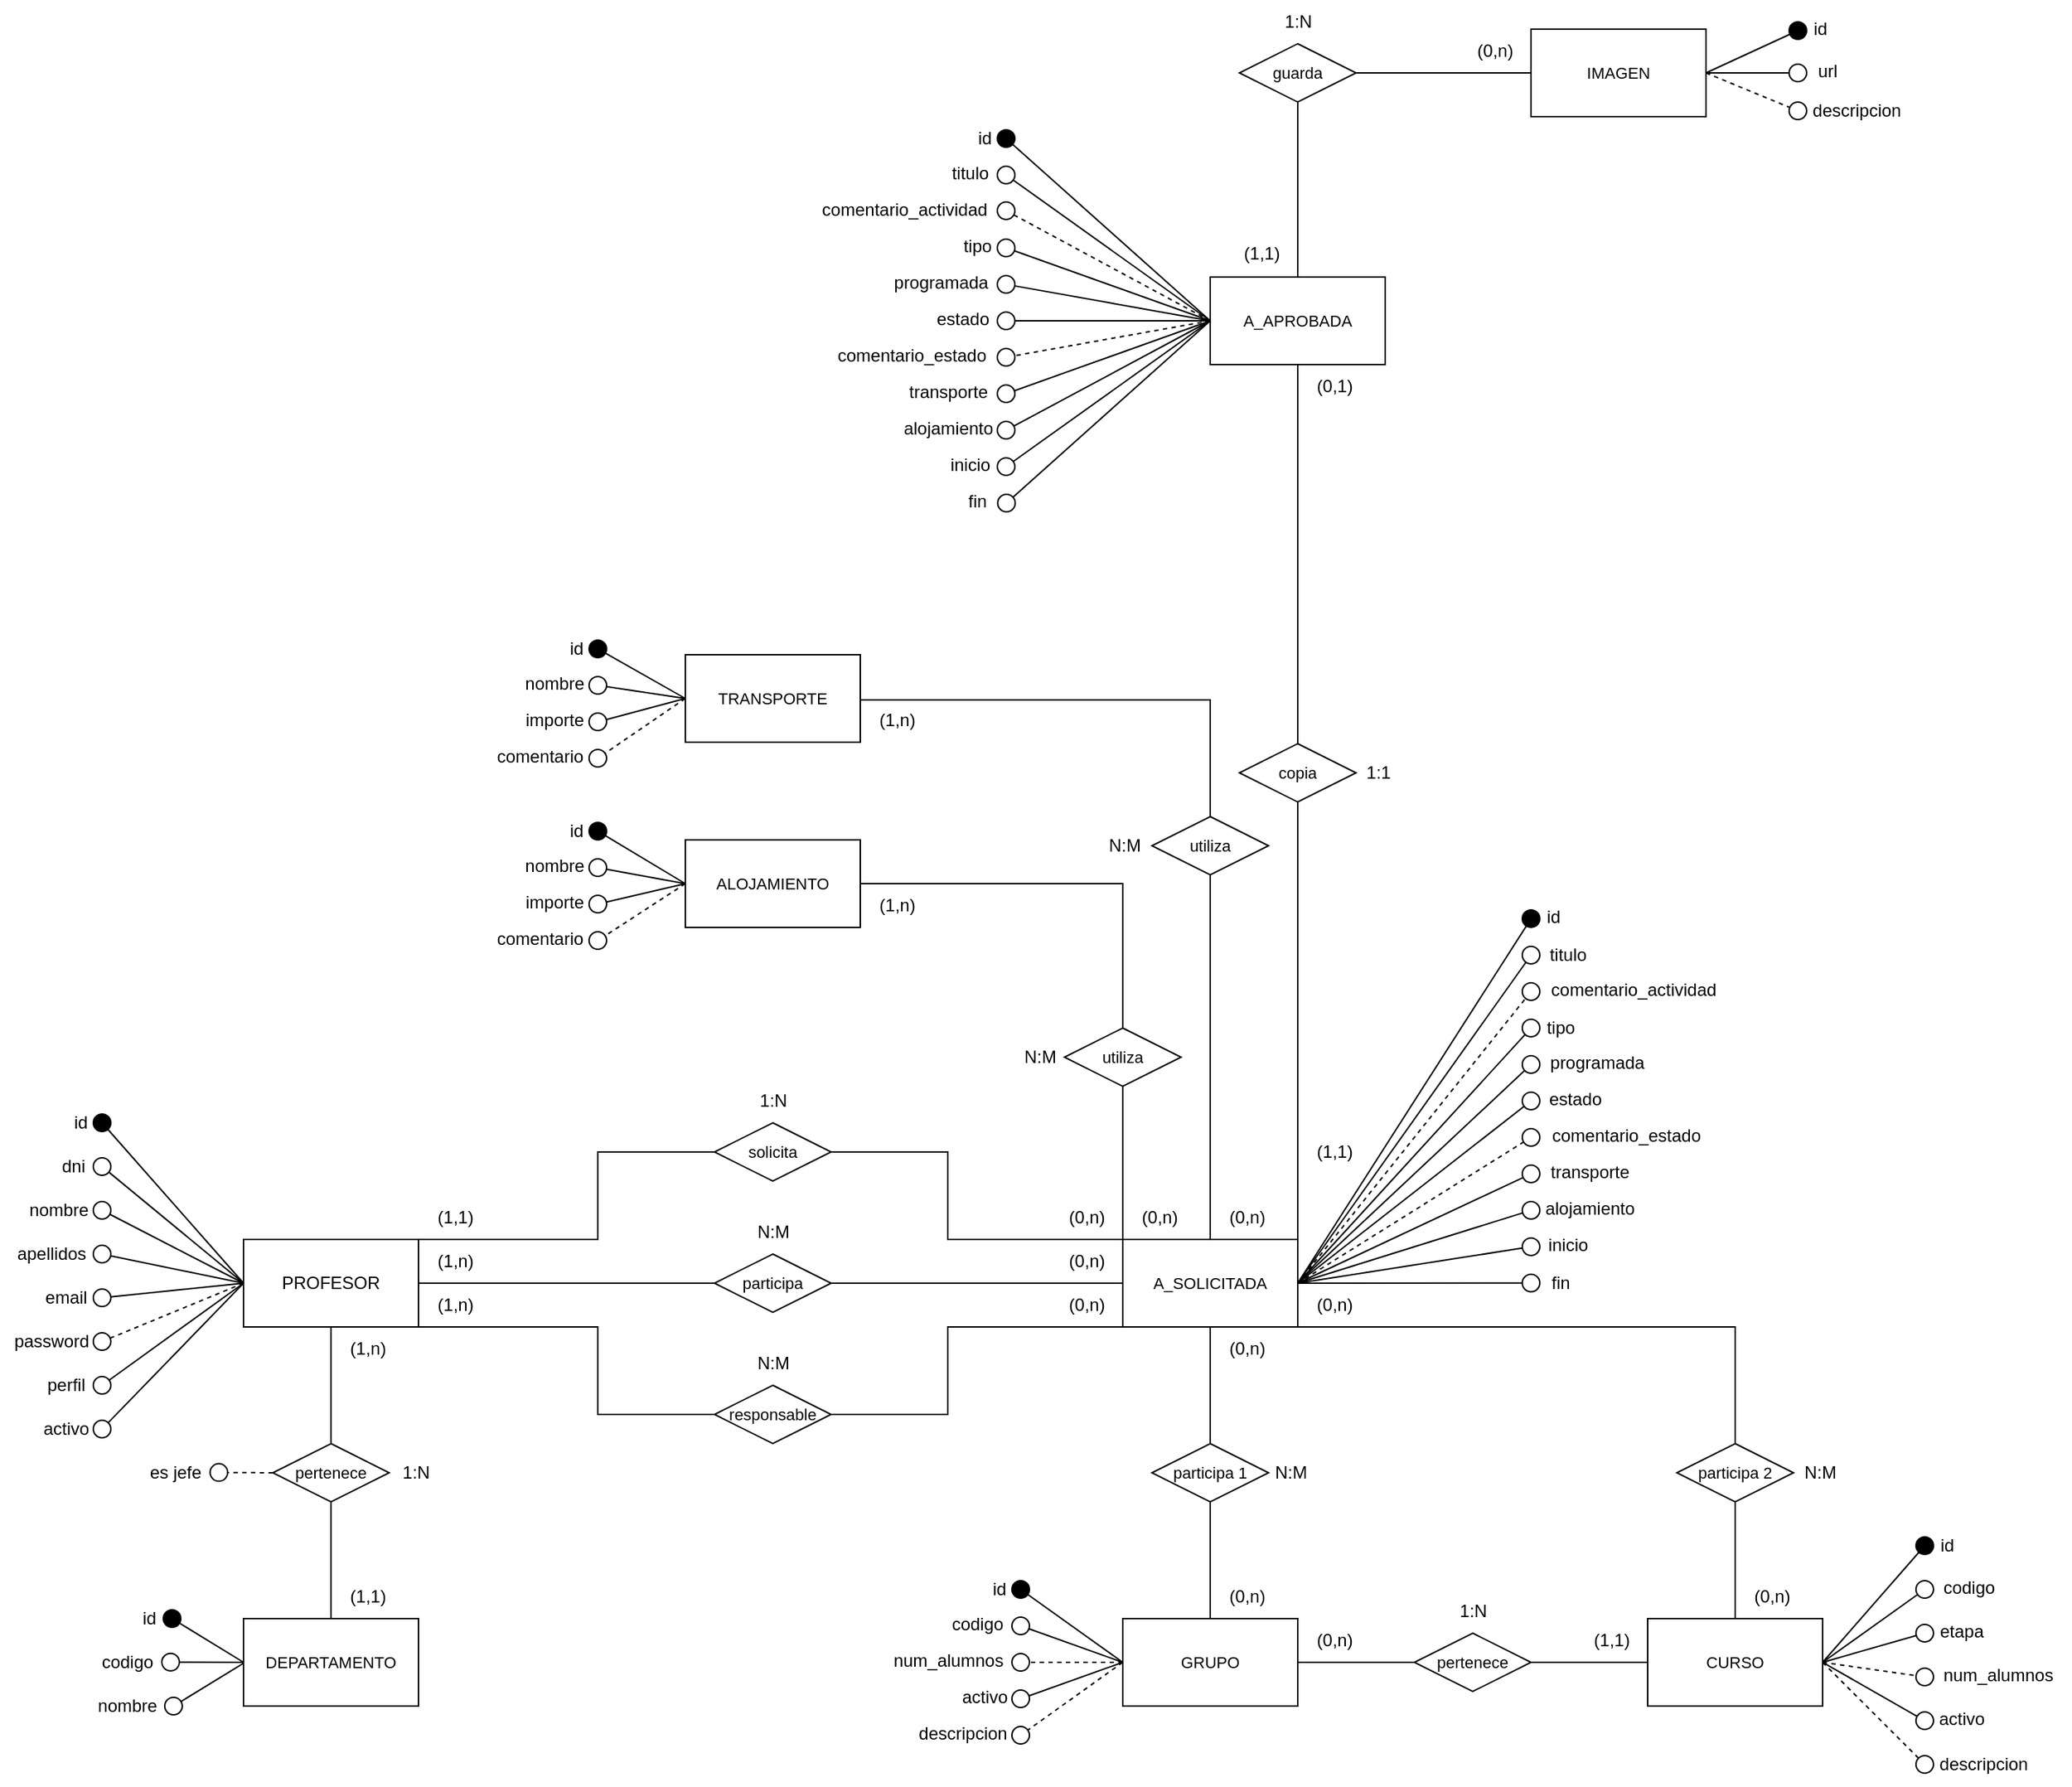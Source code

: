<mxfile version="24.2.5" type="device">
  <diagram id="aLbiV9HqxBW7Gw7xj5Fm" name="Página-1">
    <mxGraphModel dx="2876" dy="2363" grid="1" gridSize="10" guides="1" tooltips="1" connect="1" arrows="1" fold="1" page="1" pageScale="1" pageWidth="827" pageHeight="1169" math="0" shadow="0">
      <root>
        <mxCell id="0" />
        <mxCell id="1" parent="0" />
        <mxCell id="3gWHudCBHlOKcS4b1Oc7-14" style="edgeStyle=none;shape=connector;rounded=0;orthogonalLoop=1;jettySize=auto;html=1;labelBackgroundColor=default;fontFamily=Helvetica;fontSize=11;fontColor=default;startArrow=none;startFill=0;endArrow=oval;endFill=0;endSize=12;strokeColor=default;exitX=0;exitY=0.5;exitDx=0;exitDy=0;" parent="1" source="3gWHudCBHlOKcS4b1Oc7-6" edge="1">
          <mxGeometry relative="1" as="geometry">
            <mxPoint x="-220" y="250" as="targetPoint" />
          </mxGeometry>
        </mxCell>
        <mxCell id="3gWHudCBHlOKcS4b1Oc7-15" style="edgeStyle=none;shape=connector;rounded=0;orthogonalLoop=1;jettySize=auto;html=1;labelBackgroundColor=default;fontFamily=Helvetica;fontSize=11;fontColor=default;startArrow=none;startFill=0;endArrow=oval;endFill=0;endSize=12;strokeColor=default;exitX=0;exitY=0.5;exitDx=0;exitDy=0;" parent="1" source="3gWHudCBHlOKcS4b1Oc7-6" edge="1">
          <mxGeometry relative="1" as="geometry">
            <mxPoint x="-220" y="310" as="targetPoint" />
          </mxGeometry>
        </mxCell>
        <mxCell id="3gWHudCBHlOKcS4b1Oc7-17" style="edgeStyle=none;shape=connector;rounded=0;orthogonalLoop=1;jettySize=auto;html=1;labelBackgroundColor=default;fontFamily=Helvetica;fontSize=11;fontColor=default;startArrow=none;startFill=0;endArrow=oval;endFill=0;endSize=12;strokeColor=default;exitX=0;exitY=0.5;exitDx=0;exitDy=0;dashed=1;" parent="1" source="3gWHudCBHlOKcS4b1Oc7-6" edge="1">
          <mxGeometry relative="1" as="geometry">
            <mxPoint x="-220" y="370" as="targetPoint" />
          </mxGeometry>
        </mxCell>
        <mxCell id="3gWHudCBHlOKcS4b1Oc7-20" style="edgeStyle=none;shape=connector;rounded=0;orthogonalLoop=1;jettySize=auto;html=1;exitX=0;exitY=0.5;exitDx=0;exitDy=0;labelBackgroundColor=default;fontFamily=Helvetica;fontSize=11;fontColor=default;startArrow=none;startFill=0;endArrow=oval;endFill=0;endSize=12;strokeColor=default;" parent="1" source="3gWHudCBHlOKcS4b1Oc7-6" edge="1">
          <mxGeometry relative="1" as="geometry">
            <mxPoint x="-220" y="400" as="targetPoint" />
          </mxGeometry>
        </mxCell>
        <mxCell id="3gWHudCBHlOKcS4b1Oc7-104" style="edgeStyle=none;shape=connector;rounded=0;orthogonalLoop=1;jettySize=auto;html=1;labelBackgroundColor=default;fontFamily=Helvetica;fontSize=11;fontColor=default;startArrow=none;startFill=0;endArrow=oval;endFill=0;endSize=12;strokeColor=default;exitX=0;exitY=0.5;exitDx=0;exitDy=0;" parent="1" source="3gWHudCBHlOKcS4b1Oc7-6" edge="1">
          <mxGeometry relative="1" as="geometry">
            <mxPoint x="-220" y="430" as="targetPoint" />
          </mxGeometry>
        </mxCell>
        <mxCell id="S6vCmVzYr5Xgs-W6xYdx-2" style="edgeStyle=orthogonalEdgeStyle;rounded=0;orthogonalLoop=1;jettySize=auto;html=1;exitX=1;exitY=1;exitDx=0;exitDy=0;entryX=0;entryY=0.5;entryDx=0;entryDy=0;endArrow=none;endFill=0;" parent="1" source="3gWHudCBHlOKcS4b1Oc7-6" target="S6vCmVzYr5Xgs-W6xYdx-1" edge="1">
          <mxGeometry relative="1" as="geometry">
            <Array as="points">
              <mxPoint x="120" y="360" />
              <mxPoint x="120" y="420" />
            </Array>
          </mxGeometry>
        </mxCell>
        <mxCell id="t_ZXsuRF_0sbjg6oZpXm-5" style="rounded=0;orthogonalLoop=1;jettySize=auto;html=1;endArrow=oval;endFill=0;startSize=6;endSize=12;" parent="1" edge="1">
          <mxGeometry relative="1" as="geometry">
            <mxPoint x="-180.48" y="405" as="targetPoint" />
            <mxPoint x="-180.48" y="405" as="sourcePoint" />
          </mxGeometry>
        </mxCell>
        <mxCell id="t_ZXsuRF_0sbjg6oZpXm-6" style="edgeStyle=none;rounded=0;orthogonalLoop=1;jettySize=auto;html=1;endArrow=oval;endFill=1;startSize=6;endSize=12;shadow=0;labelBackgroundColor=#0A0A0A;startFill=0;exitX=0;exitY=0.5;exitDx=0;exitDy=0;" parent="1" source="3gWHudCBHlOKcS4b1Oc7-6" edge="1">
          <mxGeometry relative="1" as="geometry">
            <mxPoint x="-220" y="220" as="targetPoint" />
          </mxGeometry>
        </mxCell>
        <mxCell id="OAtFKCcMEsRw6Mtl-Hrg-4" style="edgeStyle=orthogonalEdgeStyle;rounded=0;orthogonalLoop=1;jettySize=auto;html=1;endArrow=none;endFill=0;entryX=0;entryY=0.5;entryDx=0;entryDy=0;" parent="1" source="3gWHudCBHlOKcS4b1Oc7-6" target="S6vCmVzYr5Xgs-W6xYdx-17" edge="1">
          <mxGeometry relative="1" as="geometry">
            <mxPoint x="110" y="330" as="targetPoint" />
            <Array as="points">
              <mxPoint x="200" y="330" />
            </Array>
          </mxGeometry>
        </mxCell>
        <mxCell id="3gWHudCBHlOKcS4b1Oc7-6" value="PROFESOR" style="rounded=0;whiteSpace=wrap;html=1;" parent="1" vertex="1">
          <mxGeometry x="-122.98" y="300" width="120" height="60" as="geometry" />
        </mxCell>
        <mxCell id="3gWHudCBHlOKcS4b1Oc7-32" style="edgeStyle=none;shape=connector;rounded=0;orthogonalLoop=1;jettySize=auto;html=1;labelBackgroundColor=default;fontFamily=Helvetica;fontSize=11;fontColor=default;startArrow=none;startFill=0;endArrow=oval;endFill=0;endSize=12;strokeColor=default;exitX=0;exitY=0.5;exitDx=0;exitDy=0;" parent="1" source="3gWHudCBHlOKcS4b1Oc7-21" edge="1">
          <mxGeometry relative="1" as="geometry">
            <mxPoint x="-173" y="589.9" as="targetPoint" />
            <mxPoint x="-115.98" y="589.9" as="sourcePoint" />
          </mxGeometry>
        </mxCell>
        <mxCell id="3gWHudCBHlOKcS4b1Oc7-33" style="edgeStyle=none;shape=connector;rounded=0;orthogonalLoop=1;jettySize=auto;html=1;exitX=0;exitY=0.5;exitDx=0;exitDy=0;labelBackgroundColor=default;fontFamily=Helvetica;fontSize=11;fontColor=default;startArrow=none;startFill=0;endArrow=oval;endFill=0;endSize=12;strokeColor=default;" parent="1" edge="1">
          <mxGeometry relative="1" as="geometry">
            <mxPoint x="-121.98" y="590" as="sourcePoint" />
            <mxPoint x="-171" y="620" as="targetPoint" />
          </mxGeometry>
        </mxCell>
        <mxCell id="3gWHudCBHlOKcS4b1Oc7-34" style="edgeStyle=none;shape=connector;rounded=0;orthogonalLoop=1;jettySize=auto;html=1;exitX=0;exitY=0.5;exitDx=0;exitDy=0;labelBackgroundColor=default;fontFamily=Helvetica;fontSize=11;fontColor=default;startArrow=none;startFill=0;endArrow=oval;endFill=1;endSize=12;strokeColor=default;" parent="1" source="3gWHudCBHlOKcS4b1Oc7-21" edge="1">
          <mxGeometry relative="1" as="geometry">
            <mxPoint x="-124.98" y="590" as="sourcePoint" />
            <mxPoint x="-172" y="560" as="targetPoint" />
          </mxGeometry>
        </mxCell>
        <mxCell id="3gWHudCBHlOKcS4b1Oc7-21" value="DEPARTAMENTO" style="rounded=0;whiteSpace=wrap;html=1;fontFamily=Helvetica;fontSize=11;fontColor=default;" parent="1" vertex="1">
          <mxGeometry x="-122.98" y="560" width="120" height="60" as="geometry" />
        </mxCell>
        <mxCell id="3gWHudCBHlOKcS4b1Oc7-24" style="edgeStyle=none;shape=connector;rounded=0;orthogonalLoop=1;jettySize=auto;html=1;exitX=0.5;exitY=0;exitDx=0;exitDy=0;labelBackgroundColor=default;fontFamily=Helvetica;fontSize=11;fontColor=default;startArrow=none;startFill=0;endArrow=none;endFill=0;endSize=12;strokeColor=default;entryX=0.5;entryY=1;entryDx=0;entryDy=0;" parent="1" source="3gWHudCBHlOKcS4b1Oc7-23" target="3gWHudCBHlOKcS4b1Oc7-6" edge="1">
          <mxGeometry relative="1" as="geometry">
            <mxPoint x="339.52" y="395" as="targetPoint" />
          </mxGeometry>
        </mxCell>
        <mxCell id="3gWHudCBHlOKcS4b1Oc7-25" style="edgeStyle=none;shape=connector;rounded=0;orthogonalLoop=1;jettySize=auto;html=1;exitX=0.5;exitY=1;exitDx=0;exitDy=0;labelBackgroundColor=default;fontFamily=Helvetica;fontSize=11;fontColor=default;startArrow=none;startFill=0;endArrow=none;endFill=0;endSize=12;strokeColor=default;entryX=0.5;entryY=0;entryDx=0;entryDy=0;" parent="1" source="3gWHudCBHlOKcS4b1Oc7-23" target="3gWHudCBHlOKcS4b1Oc7-21" edge="1">
          <mxGeometry relative="1" as="geometry">
            <mxPoint x="344.52" y="585" as="targetPoint" />
          </mxGeometry>
        </mxCell>
        <mxCell id="3gWHudCBHlOKcS4b1Oc7-43" style="edgeStyle=orthogonalEdgeStyle;shape=connector;rounded=0;orthogonalLoop=1;jettySize=auto;html=1;exitX=0;exitY=0.5;exitDx=0;exitDy=0;labelBackgroundColor=default;fontFamily=Helvetica;fontSize=11;fontColor=default;startArrow=none;startFill=0;endArrow=oval;endFill=0;endSize=12;strokeColor=default;dashed=1;" parent="1" source="3gWHudCBHlOKcS4b1Oc7-23" edge="1">
          <mxGeometry relative="1" as="geometry">
            <mxPoint x="-139.91" y="459.76" as="targetPoint" />
            <Array as="points">
              <mxPoint x="-140" y="460" />
            </Array>
            <mxPoint x="-173.0" y="459.76" as="sourcePoint" />
          </mxGeometry>
        </mxCell>
        <mxCell id="3gWHudCBHlOKcS4b1Oc7-23" value="pertenece" style="rhombus;whiteSpace=wrap;html=1;fontFamily=Helvetica;fontSize=11;fontColor=default;" parent="1" vertex="1">
          <mxGeometry x="-102.87" y="440" width="79.78" height="40" as="geometry" />
        </mxCell>
        <mxCell id="3gWHudCBHlOKcS4b1Oc7-49" style="edgeStyle=none;shape=connector;rounded=0;orthogonalLoop=1;jettySize=auto;html=1;exitX=1;exitY=0.5;exitDx=0;exitDy=0;labelBackgroundColor=default;fontFamily=Helvetica;fontSize=11;fontColor=default;startArrow=none;startFill=0;endArrow=oval;endFill=0;endSize=12;strokeColor=default;" parent="1" edge="1">
          <mxGeometry relative="1" as="geometry">
            <mxPoint x="309.52" y="305" as="sourcePoint" />
            <mxPoint x="309.52" y="305" as="targetPoint" />
          </mxGeometry>
        </mxCell>
        <mxCell id="t_ZXsuRF_0sbjg6oZpXm-16" style="edgeStyle=none;rounded=0;orthogonalLoop=1;jettySize=auto;html=1;exitX=1;exitY=0.5;exitDx=0;exitDy=0;shadow=0;labelBackgroundColor=#0A0A0A;startFill=0;endArrow=oval;endFill=0;endSize=12;" parent="1" source="3gWHudCBHlOKcS4b1Oc7-64" edge="1">
          <mxGeometry relative="1" as="geometry">
            <mxPoint x="1030" y="570" as="targetPoint" />
          </mxGeometry>
        </mxCell>
        <mxCell id="t_ZXsuRF_0sbjg6oZpXm-18" style="edgeStyle=none;rounded=0;orthogonalLoop=1;jettySize=auto;html=1;exitX=1;exitY=0.5;exitDx=0;exitDy=0;shadow=0;labelBackgroundColor=#0A0A0A;startFill=0;endArrow=oval;endFill=0;endSize=12;dashed=1;" parent="1" source="3gWHudCBHlOKcS4b1Oc7-64" edge="1">
          <mxGeometry relative="1" as="geometry">
            <mxPoint x="970" y="595" as="sourcePoint" />
            <mxPoint x="1030" y="600" as="targetPoint" />
          </mxGeometry>
        </mxCell>
        <mxCell id="t_ZXsuRF_0sbjg6oZpXm-19" style="edgeStyle=none;rounded=0;orthogonalLoop=1;jettySize=auto;html=1;exitX=1;exitY=0.5;exitDx=0;exitDy=0;shadow=0;labelBackgroundColor=#0A0A0A;startFill=0;endArrow=oval;endFill=0;endSize=12;" parent="1" source="3gWHudCBHlOKcS4b1Oc7-64" edge="1">
          <mxGeometry relative="1" as="geometry">
            <mxPoint x="1030" y="630" as="targetPoint" />
          </mxGeometry>
        </mxCell>
        <mxCell id="t_ZXsuRF_0sbjg6oZpXm-20" style="edgeStyle=none;rounded=0;orthogonalLoop=1;jettySize=auto;html=1;exitX=1;exitY=0.5;exitDx=0;exitDy=0;shadow=0;labelBackgroundColor=#0A0A0A;startFill=0;endArrow=oval;endFill=0;endSize=12;" parent="1" source="3gWHudCBHlOKcS4b1Oc7-64" edge="1">
          <mxGeometry relative="1" as="geometry">
            <mxPoint x="1030" y="540" as="targetPoint" />
          </mxGeometry>
        </mxCell>
        <mxCell id="t_ZXsuRF_0sbjg6oZpXm-21" style="edgeStyle=none;rounded=0;orthogonalLoop=1;jettySize=auto;html=1;exitX=1;exitY=0.5;exitDx=0;exitDy=0;shadow=0;labelBackgroundColor=#0A0A0A;startFill=0;endArrow=oval;endFill=1;endSize=12;" parent="1" source="3gWHudCBHlOKcS4b1Oc7-64" edge="1">
          <mxGeometry relative="1" as="geometry">
            <mxPoint x="1030" y="510" as="targetPoint" />
          </mxGeometry>
        </mxCell>
        <mxCell id="OAtFKCcMEsRw6Mtl-Hrg-20" style="edgeStyle=orthogonalEdgeStyle;rounded=0;orthogonalLoop=1;jettySize=auto;html=1;entryX=0.5;entryY=1;entryDx=0;entryDy=0;exitX=0.5;exitY=0;exitDx=0;exitDy=0;endArrow=none;endFill=0;" parent="1" source="3gWHudCBHlOKcS4b1Oc7-64" target="3Nn-a9NeeV98uaJ4bR6z-6" edge="1">
          <mxGeometry relative="1" as="geometry">
            <mxPoint x="760" y="435" as="targetPoint" />
          </mxGeometry>
        </mxCell>
        <mxCell id="3gWHudCBHlOKcS4b1Oc7-64" value="CURSO" style="whiteSpace=wrap;html=1;fontFamily=Helvetica;fontSize=11;fontColor=default;" parent="1" vertex="1">
          <mxGeometry x="840" y="560" width="120" height="60" as="geometry" />
        </mxCell>
        <mxCell id="3gWHudCBHlOKcS4b1Oc7-77" style="edgeStyle=none;shape=connector;rounded=0;orthogonalLoop=1;jettySize=auto;html=1;exitX=0;exitY=0.5;exitDx=0;exitDy=0;labelBackgroundColor=default;fontFamily=Helvetica;fontSize=11;fontColor=default;startArrow=none;startFill=0;endArrow=oval;endFill=1;endSize=12;strokeColor=default;" parent="1" source="3gWHudCBHlOKcS4b1Oc7-73" edge="1">
          <mxGeometry relative="1" as="geometry">
            <mxPoint x="470" y="610" as="sourcePoint" />
            <mxPoint x="410" y="540" as="targetPoint" />
          </mxGeometry>
        </mxCell>
        <mxCell id="3gWHudCBHlOKcS4b1Oc7-78" style="edgeStyle=none;shape=connector;rounded=0;orthogonalLoop=1;jettySize=auto;html=1;exitX=0;exitY=0.5;exitDx=0;exitDy=0;labelBackgroundColor=default;fontFamily=Helvetica;fontSize=11;fontColor=default;startArrow=none;startFill=0;endArrow=oval;endFill=0;endSize=12;strokeColor=default;" parent="1" source="3gWHudCBHlOKcS4b1Oc7-73" edge="1">
          <mxGeometry relative="1" as="geometry">
            <mxPoint x="410" y="565" as="targetPoint" />
            <Array as="points" />
            <mxPoint x="480" y="575" as="sourcePoint" />
          </mxGeometry>
        </mxCell>
        <mxCell id="3gWHudCBHlOKcS4b1Oc7-79" style="edgeStyle=none;shape=connector;rounded=0;orthogonalLoop=1;jettySize=auto;html=1;exitX=0;exitY=0.5;exitDx=0;exitDy=0;labelBackgroundColor=default;fontFamily=Helvetica;fontSize=11;fontColor=default;startArrow=none;startFill=0;endArrow=oval;endFill=0;endSize=12;strokeColor=default;dashed=1;" parent="1" source="3gWHudCBHlOKcS4b1Oc7-73" edge="1">
          <mxGeometry relative="1" as="geometry">
            <mxPoint x="410" y="590" as="targetPoint" />
          </mxGeometry>
        </mxCell>
        <mxCell id="S6vCmVzYr5Xgs-W6xYdx-14" style="rounded=0;orthogonalLoop=1;jettySize=auto;html=1;exitX=0;exitY=0.5;exitDx=0;exitDy=0;endArrow=oval;endFill=0;endSize=12;" parent="1" source="3gWHudCBHlOKcS4b1Oc7-73" edge="1">
          <mxGeometry relative="1" as="geometry">
            <mxPoint x="410" y="615" as="targetPoint" />
            <mxPoint x="480" y="595" as="sourcePoint" />
          </mxGeometry>
        </mxCell>
        <mxCell id="t_ZXsuRF_0sbjg6oZpXm-8" style="edgeStyle=orthogonalEdgeStyle;rounded=0;orthogonalLoop=1;jettySize=auto;html=1;exitX=0.5;exitY=0;exitDx=0;exitDy=0;entryX=0.5;entryY=1;entryDx=0;entryDy=0;shadow=0;labelBackgroundColor=#0A0A0A;startFill=0;endArrow=none;endFill=0;startSize=6;endSize=12;" parent="1" source="3gWHudCBHlOKcS4b1Oc7-73" target="3gWHudCBHlOKcS4b1Oc7-132" edge="1">
          <mxGeometry relative="1" as="geometry">
            <mxPoint x="560" y="480" as="targetPoint" />
          </mxGeometry>
        </mxCell>
        <mxCell id="OAtFKCcMEsRw6Mtl-Hrg-11" style="edgeStyle=orthogonalEdgeStyle;rounded=0;orthogonalLoop=1;jettySize=auto;html=1;entryX=0;entryY=0.5;entryDx=0;entryDy=0;endArrow=none;endFill=0;" parent="1" source="3gWHudCBHlOKcS4b1Oc7-73" edge="1">
          <mxGeometry relative="1" as="geometry">
            <mxPoint x="680" y="590" as="targetPoint" />
          </mxGeometry>
        </mxCell>
        <mxCell id="3gWHudCBHlOKcS4b1Oc7-73" value="GRUPO" style="whiteSpace=wrap;html=1;fontFamily=Helvetica;fontSize=11;fontColor=default;" parent="1" vertex="1">
          <mxGeometry x="480" y="560" width="120" height="60" as="geometry" />
        </mxCell>
        <mxCell id="3gWHudCBHlOKcS4b1Oc7-133" style="edgeStyle=orthogonalEdgeStyle;shape=connector;rounded=0;orthogonalLoop=1;jettySize=auto;html=1;exitX=0.5;exitY=0;exitDx=0;exitDy=0;labelBackgroundColor=default;fontFamily=Helvetica;fontSize=11;fontColor=default;startArrow=none;startFill=0;endArrow=none;endFill=0;endSize=12;strokeColor=default;entryX=0;entryY=1;entryDx=0;entryDy=0;" parent="1" source="3gWHudCBHlOKcS4b1Oc7-132" target="3gWHudCBHlOKcS4b1Oc7-80" edge="1">
          <mxGeometry relative="1" as="geometry">
            <Array as="points">
              <mxPoint x="540" y="360" />
            </Array>
          </mxGeometry>
        </mxCell>
        <mxCell id="3gWHudCBHlOKcS4b1Oc7-132" value="participa 1" style="rhombus;whiteSpace=wrap;html=1;fontFamily=Helvetica;fontSize=11;fontColor=default;" parent="1" vertex="1">
          <mxGeometry x="500" y="440" width="80" height="40" as="geometry" />
        </mxCell>
        <mxCell id="3gWHudCBHlOKcS4b1Oc7-138" style="edgeStyle=orthogonalEdgeStyle;shape=connector;rounded=0;orthogonalLoop=1;jettySize=auto;html=1;labelBackgroundColor=default;fontFamily=Helvetica;fontSize=11;fontColor=default;startArrow=none;startFill=0;endArrow=none;endFill=0;endSize=12;strokeColor=default;exitX=1;exitY=0.5;exitDx=0;exitDy=0;" parent="1" source="3gWHudCBHlOKcS4b1Oc7-136" target="3gWHudCBHlOKcS4b1Oc7-64" edge="1">
          <mxGeometry relative="1" as="geometry">
            <mxPoint x="820" y="580" as="sourcePoint" />
          </mxGeometry>
        </mxCell>
        <mxCell id="3gWHudCBHlOKcS4b1Oc7-136" value="pertenece" style="rhombus;whiteSpace=wrap;html=1;fontFamily=Helvetica;fontSize=11;fontColor=default;" parent="1" vertex="1">
          <mxGeometry x="680" y="570" width="80" height="40" as="geometry" />
        </mxCell>
        <mxCell id="t_ZXsuRF_0sbjg6oZpXm-28" style="edgeStyle=orthogonalEdgeStyle;rounded=0;orthogonalLoop=1;jettySize=auto;html=1;exitX=1;exitY=0.5;exitDx=0;exitDy=0;entryX=0;entryY=1;entryDx=0;entryDy=0;shadow=0;labelBackgroundColor=#0A0A0A;startFill=0;endArrow=none;endFill=0;endSize=12;" parent="1" source="S6vCmVzYr5Xgs-W6xYdx-1" target="3gWHudCBHlOKcS4b1Oc7-80" edge="1">
          <mxGeometry relative="1" as="geometry">
            <Array as="points">
              <mxPoint x="360" y="420" />
              <mxPoint x="360" y="360" />
            </Array>
          </mxGeometry>
        </mxCell>
        <mxCell id="S6vCmVzYr5Xgs-W6xYdx-1" value="responsable" style="rhombus;whiteSpace=wrap;html=1;fontFamily=Helvetica;fontSize=11;fontColor=default;" parent="1" vertex="1">
          <mxGeometry x="200" y="400" width="80" height="40" as="geometry" />
        </mxCell>
        <mxCell id="t_ZXsuRF_0sbjg6oZpXm-40" style="edgeStyle=orthogonalEdgeStyle;rounded=0;jumpSize=6;orthogonalLoop=1;jettySize=auto;html=1;exitX=0;exitY=0.5;exitDx=0;exitDy=0;shadow=0;labelBackgroundColor=#0A0A0A;startFill=0;endArrow=none;endFill=0;endSize=12;targetPerimeterSpacing=0;strokeWidth=1;entryX=1;entryY=0;entryDx=0;entryDy=0;" parent="1" source="CpKXC5ssTcZDW4LYyZ8A-2" target="3gWHudCBHlOKcS4b1Oc7-6" edge="1">
          <mxGeometry relative="1" as="geometry">
            <mxPoint x="244.02" y="250" as="sourcePoint" />
            <mxPoint x="9.52" y="285" as="targetPoint" />
            <Array as="points">
              <mxPoint x="200" y="240" />
              <mxPoint x="120" y="240" />
              <mxPoint x="120" y="300" />
            </Array>
          </mxGeometry>
        </mxCell>
        <mxCell id="OAtFKCcMEsRw6Mtl-Hrg-21" style="edgeStyle=orthogonalEdgeStyle;rounded=0;orthogonalLoop=1;jettySize=auto;html=1;entryX=0;entryY=0;entryDx=0;entryDy=0;endArrow=none;endFill=0;" parent="1" source="CpKXC5ssTcZDW4LYyZ8A-2" target="3gWHudCBHlOKcS4b1Oc7-80" edge="1">
          <mxGeometry relative="1" as="geometry">
            <Array as="points">
              <mxPoint x="360" y="240" />
              <mxPoint x="360" y="300" />
            </Array>
          </mxGeometry>
        </mxCell>
        <mxCell id="CpKXC5ssTcZDW4LYyZ8A-2" value="solicita" style="rhombus;whiteSpace=wrap;html=1;fontFamily=Helvetica;fontSize=11;fontColor=default;" parent="1" vertex="1">
          <mxGeometry x="200" y="220" width="80" height="40" as="geometry" />
        </mxCell>
        <mxCell id="t_ZXsuRF_0sbjg6oZpXm-39" style="edgeStyle=orthogonalEdgeStyle;rounded=0;jumpSize=6;orthogonalLoop=1;jettySize=auto;html=1;exitX=1;exitY=0.5;exitDx=0;exitDy=0;entryX=0;entryY=0.5;entryDx=0;entryDy=0;shadow=0;labelBackgroundColor=#0A0A0A;startFill=0;endArrow=none;endFill=0;endSize=12;targetPerimeterSpacing=0;strokeWidth=1;" parent="1" source="S6vCmVzYr5Xgs-W6xYdx-17" target="3gWHudCBHlOKcS4b1Oc7-80" edge="1">
          <mxGeometry relative="1" as="geometry" />
        </mxCell>
        <mxCell id="S6vCmVzYr5Xgs-W6xYdx-17" value="participa" style="rhombus;whiteSpace=wrap;html=1;fontFamily=Helvetica;fontSize=11;fontColor=default;" parent="1" vertex="1">
          <mxGeometry x="200" y="310" width="80" height="40" as="geometry" />
        </mxCell>
        <mxCell id="OAtFKCcMEsRw6Mtl-Hrg-25" style="edgeStyle=orthogonalEdgeStyle;rounded=0;orthogonalLoop=1;jettySize=auto;html=1;entryX=0.5;entryY=1;entryDx=0;entryDy=0;endArrow=none;endFill=0;exitX=0;exitY=0;exitDx=0;exitDy=0;" parent="1" source="3gWHudCBHlOKcS4b1Oc7-80" target="OAtFKCcMEsRw6Mtl-Hrg-24" edge="1">
          <mxGeometry relative="1" as="geometry">
            <Array as="points">
              <mxPoint x="480" y="196" />
            </Array>
          </mxGeometry>
        </mxCell>
        <mxCell id="lJ8SzEV2wu39kDBbQSC--21" value="" style="edgeStyle=orthogonalEdgeStyle;rounded=0;orthogonalLoop=1;jettySize=auto;html=1;entryX=0.5;entryY=1;entryDx=0;entryDy=0;endArrow=none;endFill=0;" parent="1" source="3gWHudCBHlOKcS4b1Oc7-80" target="lJ8SzEV2wu39kDBbQSC--22" edge="1">
          <mxGeometry relative="1" as="geometry">
            <mxPoint x="550" y="120" as="targetPoint" />
          </mxGeometry>
        </mxCell>
        <mxCell id="3gWHudCBHlOKcS4b1Oc7-80" value="A_SOLICITADA" style="whiteSpace=wrap;html=1;fontFamily=Helvetica;fontSize=11;fontColor=default;" parent="1" vertex="1">
          <mxGeometry x="480" y="300" width="120" height="60" as="geometry" />
        </mxCell>
        <mxCell id="3Nn-a9NeeV98uaJ4bR6z-8" style="edgeStyle=orthogonalEdgeStyle;rounded=0;orthogonalLoop=1;jettySize=auto;html=1;exitX=0.5;exitY=0;exitDx=0;exitDy=0;endArrow=none;endFill=0;endSize=12;entryX=1;entryY=1;entryDx=0;entryDy=0;" parent="1" source="3Nn-a9NeeV98uaJ4bR6z-6" target="3gWHudCBHlOKcS4b1Oc7-80" edge="1">
          <mxGeometry relative="1" as="geometry">
            <Array as="points">
              <mxPoint x="900" y="360" />
            </Array>
          </mxGeometry>
        </mxCell>
        <mxCell id="3Nn-a9NeeV98uaJ4bR6z-6" value="participa 2" style="rhombus;whiteSpace=wrap;html=1;fontFamily=Helvetica;fontSize=11;fontColor=default;" parent="1" vertex="1">
          <mxGeometry x="860" y="440" width="80" height="40" as="geometry" />
        </mxCell>
        <mxCell id="gsrv9x8wLsgkJ8-gVyWv-1" value="id" style="text;html=1;align=center;verticalAlign=middle;resizable=0;points=[];autosize=1;strokeColor=none;fillColor=none;" parent="1" vertex="1">
          <mxGeometry x="-250" y="205" width="30" height="30" as="geometry" />
        </mxCell>
        <mxCell id="gsrv9x8wLsgkJ8-gVyWv-2" value="" style="rounded=0;orthogonalLoop=1;jettySize=auto;html=1;endArrow=oval;endFill=0;startSize=6;endSize=12;exitX=0;exitY=0.5;exitDx=0;exitDy=0;" parent="1" source="3gWHudCBHlOKcS4b1Oc7-6" edge="1">
          <mxGeometry relative="1" as="geometry">
            <mxPoint x="-220" y="340" as="targetPoint" />
            <mxPoint x="-100" y="355" as="sourcePoint" />
          </mxGeometry>
        </mxCell>
        <mxCell id="gsrv9x8wLsgkJ8-gVyWv-4" value="dni" style="text;html=1;align=center;verticalAlign=middle;resizable=0;points=[];autosize=1;strokeColor=none;fillColor=none;" parent="1" vertex="1">
          <mxGeometry x="-260" y="235" width="40" height="30" as="geometry" />
        </mxCell>
        <mxCell id="gsrv9x8wLsgkJ8-gVyWv-5" style="edgeStyle=none;shape=connector;rounded=0;orthogonalLoop=1;jettySize=auto;html=1;labelBackgroundColor=default;fontFamily=Helvetica;fontSize=11;fontColor=default;startArrow=none;startFill=0;endArrow=oval;endFill=0;endSize=12;strokeColor=default;exitX=0;exitY=0.5;exitDx=0;exitDy=0;" parent="1" source="3gWHudCBHlOKcS4b1Oc7-6" edge="1">
          <mxGeometry relative="1" as="geometry">
            <mxPoint x="-112" y="363" as="sourcePoint" />
            <mxPoint x="-220" y="280" as="targetPoint" />
          </mxGeometry>
        </mxCell>
        <mxCell id="gsrv9x8wLsgkJ8-gVyWv-6" value="nombre" style="text;html=1;align=center;verticalAlign=middle;resizable=0;points=[];autosize=1;strokeColor=none;fillColor=none;" parent="1" vertex="1">
          <mxGeometry x="-280" y="265" width="60" height="30" as="geometry" />
        </mxCell>
        <mxCell id="gsrv9x8wLsgkJ8-gVyWv-7" value="apellidos" style="text;html=1;align=center;verticalAlign=middle;resizable=0;points=[];autosize=1;strokeColor=none;fillColor=none;" parent="1" vertex="1">
          <mxGeometry x="-290" y="295" width="70" height="30" as="geometry" />
        </mxCell>
        <mxCell id="gsrv9x8wLsgkJ8-gVyWv-10" value="email" style="text;html=1;align=center;verticalAlign=middle;resizable=0;points=[];autosize=1;strokeColor=none;fillColor=none;" parent="1" vertex="1">
          <mxGeometry x="-270" y="325" width="50" height="30" as="geometry" />
        </mxCell>
        <mxCell id="gsrv9x8wLsgkJ8-gVyWv-12" value="password" style="text;html=1;align=center;verticalAlign=middle;resizable=0;points=[];autosize=1;strokeColor=none;fillColor=none;" parent="1" vertex="1">
          <mxGeometry x="-290" y="355" width="70" height="30" as="geometry" />
        </mxCell>
        <mxCell id="gsrv9x8wLsgkJ8-gVyWv-13" value="perfil" style="text;html=1;align=center;verticalAlign=middle;resizable=0;points=[];autosize=1;strokeColor=none;fillColor=none;" parent="1" vertex="1">
          <mxGeometry x="-270" y="385" width="50" height="30" as="geometry" />
        </mxCell>
        <mxCell id="gsrv9x8wLsgkJ8-gVyWv-15" value="activo" style="text;html=1;align=center;verticalAlign=middle;resizable=0;points=[];autosize=1;strokeColor=none;fillColor=none;" parent="1" vertex="1">
          <mxGeometry x="-270" y="415" width="50" height="30" as="geometry" />
        </mxCell>
        <mxCell id="gsrv9x8wLsgkJ8-gVyWv-16" value="es jefe" style="text;html=1;align=center;verticalAlign=middle;resizable=0;points=[];autosize=1;strokeColor=none;fillColor=none;" parent="1" vertex="1">
          <mxGeometry x="-200" y="445" width="60" height="30" as="geometry" />
        </mxCell>
        <mxCell id="OAtFKCcMEsRw6Mtl-Hrg-1" value="id" style="text;html=1;align=center;verticalAlign=middle;resizable=0;points=[];autosize=1;strokeColor=none;fillColor=none;" parent="1" vertex="1">
          <mxGeometry x="-203" y="545" width="30" height="30" as="geometry" />
        </mxCell>
        <mxCell id="OAtFKCcMEsRw6Mtl-Hrg-2" value="codigo" style="text;html=1;align=center;verticalAlign=middle;resizable=0;points=[];autosize=1;strokeColor=none;fillColor=none;" parent="1" vertex="1">
          <mxGeometry x="-233" y="575" width="60" height="30" as="geometry" />
        </mxCell>
        <mxCell id="OAtFKCcMEsRw6Mtl-Hrg-5" value="nombre" style="text;html=1;align=center;verticalAlign=middle;resizable=0;points=[];autosize=1;strokeColor=none;fillColor=none;" parent="1" vertex="1">
          <mxGeometry x="-233" y="605" width="60" height="30" as="geometry" />
        </mxCell>
        <mxCell id="OAtFKCcMEsRw6Mtl-Hrg-6" value="id" style="text;html=1;align=center;verticalAlign=middle;resizable=0;points=[];autosize=1;strokeColor=none;fillColor=none;" parent="1" vertex="1">
          <mxGeometry x="380" y="525" width="30" height="30" as="geometry" />
        </mxCell>
        <mxCell id="OAtFKCcMEsRw6Mtl-Hrg-8" value="codigo" style="text;html=1;align=center;verticalAlign=middle;resizable=0;points=[];autosize=1;strokeColor=none;fillColor=none;" parent="1" vertex="1">
          <mxGeometry x="350" y="548.5" width="60" height="30" as="geometry" />
        </mxCell>
        <mxCell id="OAtFKCcMEsRw6Mtl-Hrg-9" value="num_alumnos" style="text;html=1;align=center;verticalAlign=middle;resizable=0;points=[];autosize=1;strokeColor=none;fillColor=none;" parent="1" vertex="1">
          <mxGeometry x="310" y="574" width="100" height="30" as="geometry" />
        </mxCell>
        <mxCell id="OAtFKCcMEsRw6Mtl-Hrg-10" value="activo" style="text;html=1;align=center;verticalAlign=middle;resizable=0;points=[];autosize=1;strokeColor=none;fillColor=none;" parent="1" vertex="1">
          <mxGeometry x="360" y="599" width="50" height="30" as="geometry" />
        </mxCell>
        <mxCell id="OAtFKCcMEsRw6Mtl-Hrg-12" style="edgeStyle=none;rounded=0;orthogonalLoop=1;jettySize=auto;html=1;exitX=1;exitY=0.5;exitDx=0;exitDy=0;shadow=0;labelBackgroundColor=#0A0A0A;startFill=0;endArrow=oval;endFill=0;endSize=12;dashed=1;" parent="1" source="3gWHudCBHlOKcS4b1Oc7-64" edge="1">
          <mxGeometry relative="1" as="geometry">
            <mxPoint x="970" y="600" as="sourcePoint" />
            <mxPoint x="1030" y="660" as="targetPoint" />
          </mxGeometry>
        </mxCell>
        <mxCell id="OAtFKCcMEsRw6Mtl-Hrg-14" value="id" style="text;html=1;align=center;verticalAlign=middle;resizable=0;points=[];autosize=1;strokeColor=none;fillColor=none;" parent="1" vertex="1">
          <mxGeometry x="1030" y="495" width="30" height="30" as="geometry" />
        </mxCell>
        <mxCell id="OAtFKCcMEsRw6Mtl-Hrg-15" value="codigo" style="text;html=1;align=center;verticalAlign=middle;resizable=0;points=[];autosize=1;strokeColor=none;fillColor=none;" parent="1" vertex="1">
          <mxGeometry x="1030" y="524" width="60" height="30" as="geometry" />
        </mxCell>
        <mxCell id="OAtFKCcMEsRw6Mtl-Hrg-16" value="descripcion" style="text;html=1;align=center;verticalAlign=middle;resizable=0;points=[];autosize=1;strokeColor=none;fillColor=none;" parent="1" vertex="1">
          <mxGeometry x="1030" y="644.5" width="80" height="30" as="geometry" />
        </mxCell>
        <mxCell id="OAtFKCcMEsRw6Mtl-Hrg-17" value="etapa" style="text;html=1;align=center;verticalAlign=middle;resizable=0;points=[];autosize=1;strokeColor=none;fillColor=none;" parent="1" vertex="1">
          <mxGeometry x="1030" y="554" width="50" height="30" as="geometry" />
        </mxCell>
        <mxCell id="OAtFKCcMEsRw6Mtl-Hrg-18" value="num_alumnos" style="text;html=1;align=center;verticalAlign=middle;resizable=0;points=[];autosize=1;strokeColor=none;fillColor=none;" parent="1" vertex="1">
          <mxGeometry x="1030" y="583.5" width="100" height="30" as="geometry" />
        </mxCell>
        <mxCell id="OAtFKCcMEsRw6Mtl-Hrg-19" value="activo" style="text;html=1;align=center;verticalAlign=middle;resizable=0;points=[];autosize=1;strokeColor=none;fillColor=none;" parent="1" vertex="1">
          <mxGeometry x="1030" y="613.5" width="50" height="30" as="geometry" />
        </mxCell>
        <mxCell id="OAtFKCcMEsRw6Mtl-Hrg-23" value="ALOJAMIENTO" style="whiteSpace=wrap;html=1;fontFamily=Helvetica;fontSize=11;fontColor=default;" parent="1" vertex="1">
          <mxGeometry x="180" y="26" width="120" height="60" as="geometry" />
        </mxCell>
        <mxCell id="OAtFKCcMEsRw6Mtl-Hrg-26" value="" style="edgeStyle=orthogonalEdgeStyle;rounded=0;orthogonalLoop=1;jettySize=auto;html=1;endArrow=none;endFill=0;exitX=0.5;exitY=0;exitDx=0;exitDy=0;entryX=1;entryY=0.5;entryDx=0;entryDy=0;" parent="1" source="OAtFKCcMEsRw6Mtl-Hrg-24" target="OAtFKCcMEsRw6Mtl-Hrg-23" edge="1">
          <mxGeometry relative="1" as="geometry">
            <mxPoint x="250" y="111" as="sourcePoint" />
          </mxGeometry>
        </mxCell>
        <mxCell id="OAtFKCcMEsRw6Mtl-Hrg-24" value="utiliza" style="rhombus;whiteSpace=wrap;html=1;fontFamily=Helvetica;fontSize=11;fontColor=default;" parent="1" vertex="1">
          <mxGeometry x="440" y="155" width="80" height="40" as="geometry" />
        </mxCell>
        <mxCell id="OAtFKCcMEsRw6Mtl-Hrg-27" style="edgeStyle=none;rounded=0;orthogonalLoop=1;jettySize=auto;html=1;shadow=0;labelBackgroundColor=#0A0A0A;startFill=0;endArrow=oval;endFill=1;endSize=12;exitX=0;exitY=0.5;exitDx=0;exitDy=0;" parent="1" source="OAtFKCcMEsRw6Mtl-Hrg-23" edge="1">
          <mxGeometry relative="1" as="geometry">
            <mxPoint x="170" y="30" as="sourcePoint" />
            <mxPoint x="120" y="20" as="targetPoint" />
          </mxGeometry>
        </mxCell>
        <mxCell id="OAtFKCcMEsRw6Mtl-Hrg-28" style="edgeStyle=none;rounded=0;orthogonalLoop=1;jettySize=auto;html=1;shadow=0;labelBackgroundColor=#0A0A0A;startFill=0;endArrow=oval;endFill=0;endSize=12;exitX=0;exitY=0.5;exitDx=0;exitDy=0;" parent="1" source="OAtFKCcMEsRw6Mtl-Hrg-23" edge="1">
          <mxGeometry relative="1" as="geometry">
            <mxPoint x="180" y="66" as="sourcePoint" />
            <mxPoint x="120" y="45" as="targetPoint" />
          </mxGeometry>
        </mxCell>
        <mxCell id="OAtFKCcMEsRw6Mtl-Hrg-30" style="edgeStyle=none;rounded=0;orthogonalLoop=1;jettySize=auto;html=1;exitX=0;exitY=0.5;exitDx=0;exitDy=0;shadow=0;labelBackgroundColor=#0A0A0A;startFill=0;endArrow=oval;endFill=0;endSize=12;" parent="1" source="OAtFKCcMEsRw6Mtl-Hrg-23" edge="1">
          <mxGeometry relative="1" as="geometry">
            <mxPoint x="177" y="45" as="sourcePoint" />
            <mxPoint x="120" y="70" as="targetPoint" />
          </mxGeometry>
        </mxCell>
        <mxCell id="OAtFKCcMEsRw6Mtl-Hrg-32" value="id" style="text;html=1;align=center;verticalAlign=middle;resizable=0;points=[];autosize=1;strokeColor=none;fillColor=none;" parent="1" vertex="1">
          <mxGeometry x="90" y="5" width="30" height="30" as="geometry" />
        </mxCell>
        <mxCell id="OAtFKCcMEsRw6Mtl-Hrg-33" value="nombre" style="text;html=1;align=center;verticalAlign=middle;resizable=0;points=[];autosize=1;strokeColor=none;fillColor=none;" parent="1" vertex="1">
          <mxGeometry x="60" y="29" width="60" height="30" as="geometry" />
        </mxCell>
        <mxCell id="OAtFKCcMEsRw6Mtl-Hrg-34" value="importe" style="text;html=1;align=center;verticalAlign=middle;resizable=0;points=[];autosize=1;strokeColor=none;fillColor=none;" parent="1" vertex="1">
          <mxGeometry x="60" y="54" width="60" height="30" as="geometry" />
        </mxCell>
        <mxCell id="OAtFKCcMEsRw6Mtl-Hrg-40" style="edgeStyle=orthogonalEdgeStyle;rounded=0;orthogonalLoop=1;jettySize=auto;html=1;endArrow=none;endFill=0;startArrow=none;startFill=0;" parent="1" source="OAtFKCcMEsRw6Mtl-Hrg-36" edge="1">
          <mxGeometry relative="1" as="geometry">
            <mxPoint x="600" y="-500.0" as="targetPoint" />
          </mxGeometry>
        </mxCell>
        <mxCell id="hzj7ClhZh16P4XhyqnI0-38" style="edgeStyle=orthogonalEdgeStyle;rounded=0;orthogonalLoop=1;jettySize=auto;html=1;entryX=0.5;entryY=0;entryDx=0;entryDy=0;endArrow=none;endFill=0;" parent="1" source="OAtFKCcMEsRw6Mtl-Hrg-36" target="OAtFKCcMEsRw6Mtl-Hrg-37" edge="1">
          <mxGeometry relative="1" as="geometry">
            <mxPoint x="602" y="-44" as="targetPoint" />
          </mxGeometry>
        </mxCell>
        <mxCell id="OAtFKCcMEsRw6Mtl-Hrg-36" value="A_APROBADA" style="whiteSpace=wrap;html=1;fontFamily=Helvetica;fontSize=11;fontColor=default;" parent="1" vertex="1">
          <mxGeometry x="540" y="-360" width="120" height="60" as="geometry" />
        </mxCell>
        <mxCell id="hzj7ClhZh16P4XhyqnI0-36" style="edgeStyle=orthogonalEdgeStyle;rounded=0;orthogonalLoop=1;jettySize=auto;html=1;entryX=1;entryY=0;entryDx=0;entryDy=0;endArrow=none;endFill=0;" parent="1" source="OAtFKCcMEsRw6Mtl-Hrg-37" target="3gWHudCBHlOKcS4b1Oc7-80" edge="1">
          <mxGeometry relative="1" as="geometry">
            <Array as="points">
              <mxPoint x="600" y="86" />
              <mxPoint x="600" y="86" />
            </Array>
          </mxGeometry>
        </mxCell>
        <mxCell id="OAtFKCcMEsRw6Mtl-Hrg-37" value="copia" style="rhombus;whiteSpace=wrap;html=1;fontFamily=Helvetica;fontSize=11;fontColor=default;" parent="1" vertex="1">
          <mxGeometry x="560" y="-40" width="80" height="40" as="geometry" />
        </mxCell>
        <mxCell id="OAtFKCcMEsRw6Mtl-Hrg-43" style="edgeStyle=orthogonalEdgeStyle;rounded=0;orthogonalLoop=1;jettySize=auto;html=1;exitX=1;exitY=0.5;exitDx=0;exitDy=0;entryX=0;entryY=0.5;entryDx=0;entryDy=0;endArrow=none;endFill=0;" parent="1" source="OAtFKCcMEsRw6Mtl-Hrg-41" target="OAtFKCcMEsRw6Mtl-Hrg-42" edge="1">
          <mxGeometry relative="1" as="geometry" />
        </mxCell>
        <mxCell id="OAtFKCcMEsRw6Mtl-Hrg-41" value="guarda" style="rhombus;whiteSpace=wrap;html=1;fontFamily=Helvetica;fontSize=11;fontColor=default;" parent="1" vertex="1">
          <mxGeometry x="560" y="-520" width="80" height="40" as="geometry" />
        </mxCell>
        <mxCell id="OAtFKCcMEsRw6Mtl-Hrg-42" value="IMAGEN" style="whiteSpace=wrap;html=1;fontFamily=Helvetica;fontSize=11;fontColor=default;" parent="1" vertex="1">
          <mxGeometry x="760" y="-530" width="120" height="60" as="geometry" />
        </mxCell>
        <mxCell id="OAtFKCcMEsRw6Mtl-Hrg-52" style="edgeStyle=none;rounded=0;orthogonalLoop=1;jettySize=auto;html=1;shadow=0;labelBackgroundColor=#0A0A0A;startFill=0;endArrow=oval;endFill=1;endSize=12;exitX=1;exitY=0.5;exitDx=0;exitDy=0;" parent="1" source="OAtFKCcMEsRw6Mtl-Hrg-42" edge="1">
          <mxGeometry relative="1" as="geometry">
            <mxPoint x="880" y="-495" as="sourcePoint" />
            <mxPoint x="943" y="-529" as="targetPoint" />
          </mxGeometry>
        </mxCell>
        <mxCell id="OAtFKCcMEsRw6Mtl-Hrg-53" style="edgeStyle=none;rounded=0;orthogonalLoop=1;jettySize=auto;html=1;shadow=0;labelBackgroundColor=#0A0A0A;startFill=0;endArrow=oval;endFill=0;endSize=12;exitX=1;exitY=0.5;exitDx=0;exitDy=0;" parent="1" source="OAtFKCcMEsRw6Mtl-Hrg-42" edge="1">
          <mxGeometry relative="1" as="geometry">
            <mxPoint x="455" y="-657" as="sourcePoint" />
            <mxPoint x="943" y="-500" as="targetPoint" />
          </mxGeometry>
        </mxCell>
        <mxCell id="OAtFKCcMEsRw6Mtl-Hrg-54" style="edgeStyle=none;rounded=0;orthogonalLoop=1;jettySize=auto;html=1;exitX=1;exitY=0.5;exitDx=0;exitDy=0;shadow=0;labelBackgroundColor=#0A0A0A;startFill=0;endArrow=oval;endFill=0;endSize=12;dashed=1;" parent="1" source="OAtFKCcMEsRw6Mtl-Hrg-42" edge="1">
          <mxGeometry relative="1" as="geometry">
            <mxPoint x="880" y="-510" as="sourcePoint" />
            <mxPoint x="943" y="-474" as="targetPoint" />
          </mxGeometry>
        </mxCell>
        <mxCell id="OAtFKCcMEsRw6Mtl-Hrg-60" value="id" style="text;html=1;align=center;verticalAlign=middle;resizable=0;points=[];autosize=1;strokeColor=none;fillColor=none;" parent="1" vertex="1">
          <mxGeometry x="943" y="-545" width="30" height="30" as="geometry" />
        </mxCell>
        <mxCell id="OAtFKCcMEsRw6Mtl-Hrg-61" value="url" style="text;html=1;align=center;verticalAlign=middle;resizable=0;points=[];autosize=1;strokeColor=none;fillColor=none;" parent="1" vertex="1">
          <mxGeometry x="943" y="-516" width="40" height="30" as="geometry" />
        </mxCell>
        <mxCell id="OAtFKCcMEsRw6Mtl-Hrg-62" value="descripcion" style="text;html=1;align=center;verticalAlign=middle;resizable=0;points=[];autosize=1;strokeColor=none;fillColor=none;" parent="1" vertex="1">
          <mxGeometry x="943" y="-489" width="80" height="30" as="geometry" />
        </mxCell>
        <mxCell id="hzj7ClhZh16P4XhyqnI0-4" style="edgeStyle=none;rounded=0;orthogonalLoop=1;jettySize=auto;html=1;shadow=0;labelBackgroundColor=#0A0A0A;startFill=0;endArrow=oval;endFill=0;endSize=12;exitX=0;exitY=0.5;exitDx=0;exitDy=0;" parent="1" source="OAtFKCcMEsRw6Mtl-Hrg-36" edge="1">
          <mxGeometry relative="1" as="geometry">
            <mxPoint x="490" y="-360" as="sourcePoint" />
            <mxPoint x="400" y="-430" as="targetPoint" />
          </mxGeometry>
        </mxCell>
        <mxCell id="hzj7ClhZh16P4XhyqnI0-5" style="edgeStyle=none;rounded=0;orthogonalLoop=1;jettySize=auto;html=1;shadow=0;labelBackgroundColor=#0A0A0A;startFill=0;endArrow=oval;endFill=1;endSize=12;exitX=0;exitY=0.5;exitDx=0;exitDy=0;" parent="1" source="OAtFKCcMEsRw6Mtl-Hrg-36" edge="1">
          <mxGeometry relative="1" as="geometry">
            <mxPoint x="520" y="-360" as="sourcePoint" />
            <mxPoint x="400" y="-455" as="targetPoint" />
          </mxGeometry>
        </mxCell>
        <mxCell id="hzj7ClhZh16P4XhyqnI0-6" style="edgeStyle=none;rounded=0;orthogonalLoop=1;jettySize=auto;html=1;shadow=0;labelBackgroundColor=#0A0A0A;startFill=0;endArrow=oval;endFill=0;endSize=12;exitX=0;exitY=0.5;exitDx=0;exitDy=0;" parent="1" source="OAtFKCcMEsRw6Mtl-Hrg-36" edge="1">
          <mxGeometry relative="1" as="geometry">
            <mxPoint x="510" y="-330" as="sourcePoint" />
            <mxPoint x="400" y="-380" as="targetPoint" />
          </mxGeometry>
        </mxCell>
        <mxCell id="hzj7ClhZh16P4XhyqnI0-7" style="edgeStyle=none;rounded=0;orthogonalLoop=1;jettySize=auto;html=1;shadow=0;labelBackgroundColor=#0A0A0A;startFill=0;endArrow=oval;endFill=0;endSize=12;exitX=0;exitY=0.5;exitDx=0;exitDy=0;dashed=1;" parent="1" source="OAtFKCcMEsRw6Mtl-Hrg-36" edge="1">
          <mxGeometry relative="1" as="geometry">
            <mxPoint x="510" y="-340" as="sourcePoint" />
            <mxPoint x="400" y="-405.5" as="targetPoint" />
          </mxGeometry>
        </mxCell>
        <mxCell id="hzj7ClhZh16P4XhyqnI0-8" style="edgeStyle=none;rounded=0;orthogonalLoop=1;jettySize=auto;html=1;shadow=0;labelBackgroundColor=#0A0A0A;startFill=0;endArrow=oval;endFill=0;endSize=12;exitX=0;exitY=0.5;exitDx=0;exitDy=0;" parent="1" source="OAtFKCcMEsRw6Mtl-Hrg-36" edge="1">
          <mxGeometry relative="1" as="geometry">
            <mxPoint x="520" y="-320" as="sourcePoint" />
            <mxPoint x="400" y="-355" as="targetPoint" />
          </mxGeometry>
        </mxCell>
        <mxCell id="hzj7ClhZh16P4XhyqnI0-9" style="edgeStyle=none;rounded=0;orthogonalLoop=1;jettySize=auto;html=1;shadow=0;labelBackgroundColor=#0A0A0A;startFill=0;endArrow=oval;endFill=0;endSize=12;exitX=0;exitY=0.5;exitDx=0;exitDy=0;" parent="1" source="OAtFKCcMEsRw6Mtl-Hrg-36" edge="1">
          <mxGeometry relative="1" as="geometry">
            <mxPoint x="520" y="-310" as="sourcePoint" />
            <mxPoint x="400" y="-330" as="targetPoint" />
          </mxGeometry>
        </mxCell>
        <mxCell id="hzj7ClhZh16P4XhyqnI0-10" style="edgeStyle=none;rounded=0;orthogonalLoop=1;jettySize=auto;html=1;shadow=0;labelBackgroundColor=#0A0A0A;startFill=0;endArrow=oval;endFill=0;endSize=12;exitX=0;exitY=0.5;exitDx=0;exitDy=0;dashed=1;" parent="1" source="OAtFKCcMEsRw6Mtl-Hrg-36" edge="1">
          <mxGeometry relative="1" as="geometry">
            <mxPoint x="540" y="-423" as="sourcePoint" />
            <mxPoint x="400" y="-305" as="targetPoint" />
          </mxGeometry>
        </mxCell>
        <mxCell id="hzj7ClhZh16P4XhyqnI0-11" style="edgeStyle=none;rounded=0;orthogonalLoop=1;jettySize=auto;html=1;shadow=0;labelBackgroundColor=#0A0A0A;startFill=0;endArrow=oval;endFill=0;endSize=12;exitX=0;exitY=0.5;exitDx=0;exitDy=0;" parent="1" source="OAtFKCcMEsRw6Mtl-Hrg-36" edge="1">
          <mxGeometry relative="1" as="geometry">
            <mxPoint x="540" y="-416" as="sourcePoint" />
            <mxPoint x="400" y="-280" as="targetPoint" />
          </mxGeometry>
        </mxCell>
        <mxCell id="hzj7ClhZh16P4XhyqnI0-12" style="edgeStyle=none;rounded=0;orthogonalLoop=1;jettySize=auto;html=1;shadow=0;labelBackgroundColor=#0A0A0A;startFill=0;endArrow=oval;endFill=0;endSize=12;exitX=0;exitY=0.5;exitDx=0;exitDy=0;" parent="1" source="OAtFKCcMEsRw6Mtl-Hrg-36" edge="1">
          <mxGeometry relative="1" as="geometry">
            <mxPoint x="520" y="-348" as="sourcePoint" />
            <mxPoint x="400" y="-255" as="targetPoint" />
          </mxGeometry>
        </mxCell>
        <mxCell id="hzj7ClhZh16P4XhyqnI0-13" style="edgeStyle=none;rounded=0;orthogonalLoop=1;jettySize=auto;html=1;shadow=0;labelBackgroundColor=#0A0A0A;startFill=0;endArrow=oval;endFill=0;endSize=12;exitX=0;exitY=0.5;exitDx=0;exitDy=0;" parent="1" source="OAtFKCcMEsRw6Mtl-Hrg-36" edge="1">
          <mxGeometry relative="1" as="geometry">
            <mxPoint x="540" y="-418" as="sourcePoint" />
            <mxPoint x="400" y="-230" as="targetPoint" />
            <Array as="points">
              <mxPoint x="400" y="-230" />
            </Array>
          </mxGeometry>
        </mxCell>
        <mxCell id="hzj7ClhZh16P4XhyqnI0-14" style="edgeStyle=none;rounded=0;orthogonalLoop=1;jettySize=auto;html=1;shadow=0;labelBackgroundColor=#0A0A0A;startFill=0;endArrow=oval;endFill=0;endSize=12;exitX=0;exitY=0.5;exitDx=0;exitDy=0;" parent="1" source="OAtFKCcMEsRw6Mtl-Hrg-36" edge="1">
          <mxGeometry relative="1" as="geometry">
            <mxPoint x="497.75" y="-245" as="sourcePoint" />
            <mxPoint x="400.25" y="-205" as="targetPoint" />
          </mxGeometry>
        </mxCell>
        <mxCell id="hzj7ClhZh16P4XhyqnI0-19" value="id" style="text;html=1;align=center;verticalAlign=middle;resizable=0;points=[];autosize=1;strokeColor=none;fillColor=none;" parent="1" vertex="1">
          <mxGeometry x="370" y="-470" width="30" height="30" as="geometry" />
        </mxCell>
        <mxCell id="hzj7ClhZh16P4XhyqnI0-20" value="titulo" style="text;html=1;align=center;verticalAlign=middle;resizable=0;points=[];autosize=1;strokeColor=none;fillColor=none;" parent="1" vertex="1">
          <mxGeometry x="350" y="-446" width="50" height="30" as="geometry" />
        </mxCell>
        <mxCell id="hzj7ClhZh16P4XhyqnI0-21" value="comentario_actividad" style="text;html=1;align=center;verticalAlign=middle;resizable=0;points=[];autosize=1;strokeColor=none;fillColor=none;" parent="1" vertex="1">
          <mxGeometry x="260" y="-421" width="140" height="30" as="geometry" />
        </mxCell>
        <mxCell id="hzj7ClhZh16P4XhyqnI0-22" value="tipo" style="text;html=1;align=center;verticalAlign=middle;resizable=0;points=[];autosize=1;strokeColor=none;fillColor=none;" parent="1" vertex="1">
          <mxGeometry x="360" y="-396" width="40" height="30" as="geometry" />
        </mxCell>
        <mxCell id="hzj7ClhZh16P4XhyqnI0-23" value="programada" style="text;html=1;align=center;verticalAlign=middle;resizable=0;points=[];autosize=1;strokeColor=none;fillColor=none;" parent="1" vertex="1">
          <mxGeometry x="310" y="-371" width="90" height="30" as="geometry" />
        </mxCell>
        <mxCell id="hzj7ClhZh16P4XhyqnI0-24" value="estado" style="text;html=1;align=center;verticalAlign=middle;resizable=0;points=[];autosize=1;strokeColor=none;fillColor=none;" parent="1" vertex="1">
          <mxGeometry x="340" y="-346" width="60" height="30" as="geometry" />
        </mxCell>
        <mxCell id="hzj7ClhZh16P4XhyqnI0-26" value="comentario_estado" style="text;html=1;align=center;verticalAlign=middle;resizable=0;points=[];autosize=1;strokeColor=none;fillColor=none;" parent="1" vertex="1">
          <mxGeometry x="270" y="-321" width="130" height="30" as="geometry" />
        </mxCell>
        <mxCell id="hzj7ClhZh16P4XhyqnI0-27" value="transporte" style="text;html=1;align=center;verticalAlign=middle;resizable=0;points=[];autosize=1;strokeColor=none;fillColor=none;" parent="1" vertex="1">
          <mxGeometry x="320" y="-296" width="80" height="30" as="geometry" />
        </mxCell>
        <mxCell id="hzj7ClhZh16P4XhyqnI0-29" value="alojamiento" style="text;html=1;align=center;verticalAlign=middle;resizable=0;points=[];autosize=1;strokeColor=none;fillColor=none;" parent="1" vertex="1">
          <mxGeometry x="320" y="-271" width="80" height="30" as="geometry" />
        </mxCell>
        <mxCell id="hzj7ClhZh16P4XhyqnI0-31" value="inicio" style="text;html=1;align=center;verticalAlign=middle;resizable=0;points=[];autosize=1;strokeColor=none;fillColor=none;" parent="1" vertex="1">
          <mxGeometry x="350" y="-246" width="50" height="30" as="geometry" />
        </mxCell>
        <mxCell id="hzj7ClhZh16P4XhyqnI0-32" value="fin" style="text;html=1;align=center;verticalAlign=middle;resizable=0;points=[];autosize=1;strokeColor=none;fillColor=none;" parent="1" vertex="1">
          <mxGeometry x="360" y="-221" width="40" height="30" as="geometry" />
        </mxCell>
        <mxCell id="hzj7ClhZh16P4XhyqnI0-40" style="edgeStyle=none;rounded=0;orthogonalLoop=1;jettySize=auto;html=1;shadow=0;labelBackgroundColor=#0A0A0A;startFill=0;endArrow=oval;endFill=0;endSize=12;exitX=1;exitY=0.5;exitDx=0;exitDy=0;" parent="1" source="3gWHudCBHlOKcS4b1Oc7-80" edge="1">
          <mxGeometry relative="1" as="geometry">
            <mxPoint x="642" y="329.89" as="sourcePoint" />
            <mxPoint x="760" y="329.89" as="targetPoint" />
          </mxGeometry>
        </mxCell>
        <mxCell id="hzj7ClhZh16P4XhyqnI0-42" style="edgeStyle=none;rounded=0;orthogonalLoop=1;jettySize=auto;html=1;shadow=0;labelBackgroundColor=#0A0A0A;startFill=0;endArrow=oval;endFill=0;endSize=12;exitX=1;exitY=0.5;exitDx=0;exitDy=0;" parent="1" source="3gWHudCBHlOKcS4b1Oc7-80" edge="1">
          <mxGeometry relative="1" as="geometry">
            <mxPoint x="600" y="305.11" as="sourcePoint" />
            <mxPoint x="760" y="305" as="targetPoint" />
          </mxGeometry>
        </mxCell>
        <mxCell id="hzj7ClhZh16P4XhyqnI0-43" style="edgeStyle=none;rounded=0;orthogonalLoop=1;jettySize=auto;html=1;shadow=0;labelBackgroundColor=#0A0A0A;startFill=0;endArrow=oval;endFill=0;endSize=12;exitX=1;exitY=0.5;exitDx=0;exitDy=0;" parent="1" source="3gWHudCBHlOKcS4b1Oc7-80" edge="1">
          <mxGeometry relative="1" as="geometry">
            <mxPoint x="600" y="305" as="sourcePoint" />
            <mxPoint x="760" y="280" as="targetPoint" />
          </mxGeometry>
        </mxCell>
        <mxCell id="hzj7ClhZh16P4XhyqnI0-44" style="edgeStyle=none;rounded=0;orthogonalLoop=1;jettySize=auto;html=1;shadow=0;labelBackgroundColor=#0A0A0A;startFill=0;endArrow=oval;endFill=0;endSize=12;exitX=1;exitY=0.5;exitDx=0;exitDy=0;" parent="1" source="3gWHudCBHlOKcS4b1Oc7-80" edge="1">
          <mxGeometry relative="1" as="geometry">
            <mxPoint x="600" y="305" as="sourcePoint" />
            <mxPoint x="760" y="255" as="targetPoint" />
          </mxGeometry>
        </mxCell>
        <mxCell id="hzj7ClhZh16P4XhyqnI0-45" style="edgeStyle=none;rounded=0;orthogonalLoop=1;jettySize=auto;html=1;shadow=0;labelBackgroundColor=#0A0A0A;startFill=0;endArrow=oval;endFill=0;endSize=12;exitX=1;exitY=0.5;exitDx=0;exitDy=0;dashed=1;" parent="1" source="3gWHudCBHlOKcS4b1Oc7-80" edge="1">
          <mxGeometry relative="1" as="geometry">
            <mxPoint x="600" y="280" as="sourcePoint" />
            <mxPoint x="760" y="230" as="targetPoint" />
          </mxGeometry>
        </mxCell>
        <mxCell id="hzj7ClhZh16P4XhyqnI0-46" style="edgeStyle=none;rounded=0;orthogonalLoop=1;jettySize=auto;html=1;shadow=0;labelBackgroundColor=#0A0A0A;startFill=0;endArrow=oval;endFill=0;endSize=12;exitX=1;exitY=0.5;exitDx=0;exitDy=0;" parent="1" source="3gWHudCBHlOKcS4b1Oc7-80" edge="1">
          <mxGeometry relative="1" as="geometry">
            <mxPoint x="600" y="255" as="sourcePoint" />
            <mxPoint x="760" y="205" as="targetPoint" />
          </mxGeometry>
        </mxCell>
        <mxCell id="hzj7ClhZh16P4XhyqnI0-47" style="edgeStyle=none;rounded=0;orthogonalLoop=1;jettySize=auto;html=1;shadow=0;labelBackgroundColor=#0A0A0A;startFill=0;endArrow=oval;endFill=0;endSize=12;exitX=1;exitY=0.5;exitDx=0;exitDy=0;" parent="1" source="3gWHudCBHlOKcS4b1Oc7-80" edge="1">
          <mxGeometry relative="1" as="geometry">
            <mxPoint x="600" y="230" as="sourcePoint" />
            <mxPoint x="760" y="180" as="targetPoint" />
          </mxGeometry>
        </mxCell>
        <mxCell id="hzj7ClhZh16P4XhyqnI0-48" style="edgeStyle=none;rounded=0;orthogonalLoop=1;jettySize=auto;html=1;shadow=0;labelBackgroundColor=#0A0A0A;startFill=0;endArrow=oval;endFill=0;endSize=12;exitX=1;exitY=0.5;exitDx=0;exitDy=0;" parent="1" source="3gWHudCBHlOKcS4b1Oc7-80" edge="1">
          <mxGeometry relative="1" as="geometry">
            <mxPoint x="600" y="205" as="sourcePoint" />
            <mxPoint x="760" y="155" as="targetPoint" />
          </mxGeometry>
        </mxCell>
        <mxCell id="hzj7ClhZh16P4XhyqnI0-49" style="edgeStyle=none;rounded=0;orthogonalLoop=1;jettySize=auto;html=1;shadow=0;labelBackgroundColor=#0A0A0A;startFill=0;endArrow=oval;endFill=0;endSize=12;exitX=1;exitY=0.5;exitDx=0;exitDy=0;dashed=1;" parent="1" source="3gWHudCBHlOKcS4b1Oc7-80" edge="1">
          <mxGeometry relative="1" as="geometry">
            <mxPoint x="600" y="180" as="sourcePoint" />
            <mxPoint x="760" y="130" as="targetPoint" />
          </mxGeometry>
        </mxCell>
        <mxCell id="hzj7ClhZh16P4XhyqnI0-50" style="edgeStyle=none;rounded=0;orthogonalLoop=1;jettySize=auto;html=1;shadow=0;labelBackgroundColor=#0A0A0A;startFill=0;endArrow=oval;endFill=0;endSize=12;exitX=1;exitY=0.5;exitDx=0;exitDy=0;" parent="1" source="3gWHudCBHlOKcS4b1Oc7-80" edge="1">
          <mxGeometry relative="1" as="geometry">
            <mxPoint x="600" y="155" as="sourcePoint" />
            <mxPoint x="760" y="105" as="targetPoint" />
          </mxGeometry>
        </mxCell>
        <mxCell id="hzj7ClhZh16P4XhyqnI0-51" style="edgeStyle=none;rounded=0;orthogonalLoop=1;jettySize=auto;html=1;shadow=0;labelBackgroundColor=#0A0A0A;startFill=0;endArrow=oval;endFill=1;endSize=12;exitX=1;exitY=0.5;exitDx=0;exitDy=0;" parent="1" source="3gWHudCBHlOKcS4b1Oc7-80" edge="1">
          <mxGeometry relative="1" as="geometry">
            <mxPoint x="600" y="130" as="sourcePoint" />
            <mxPoint x="760" y="80" as="targetPoint" />
          </mxGeometry>
        </mxCell>
        <mxCell id="hzj7ClhZh16P4XhyqnI0-55" value="id" style="text;html=1;align=center;verticalAlign=middle;resizable=0;points=[];autosize=1;strokeColor=none;fillColor=none;" parent="1" vertex="1">
          <mxGeometry x="760" y="64" width="30" height="30" as="geometry" />
        </mxCell>
        <mxCell id="hzj7ClhZh16P4XhyqnI0-56" value="titulo" style="text;html=1;align=center;verticalAlign=middle;resizable=0;points=[];autosize=1;strokeColor=none;fillColor=none;" parent="1" vertex="1">
          <mxGeometry x="760" y="90" width="50" height="30" as="geometry" />
        </mxCell>
        <mxCell id="hzj7ClhZh16P4XhyqnI0-57" value="comentario_actividad" style="text;html=1;align=center;verticalAlign=middle;resizable=0;points=[];autosize=1;strokeColor=none;fillColor=none;" parent="1" vertex="1">
          <mxGeometry x="760" y="114" width="140" height="30" as="geometry" />
        </mxCell>
        <mxCell id="hzj7ClhZh16P4XhyqnI0-58" value="tipo" style="text;html=1;align=center;verticalAlign=middle;resizable=0;points=[];autosize=1;strokeColor=none;fillColor=none;" parent="1" vertex="1">
          <mxGeometry x="760" y="140" width="40" height="30" as="geometry" />
        </mxCell>
        <mxCell id="hzj7ClhZh16P4XhyqnI0-59" value="programada" style="text;html=1;align=center;verticalAlign=middle;resizable=0;points=[];autosize=1;strokeColor=none;fillColor=none;" parent="1" vertex="1">
          <mxGeometry x="760" y="164" width="90" height="30" as="geometry" />
        </mxCell>
        <mxCell id="hzj7ClhZh16P4XhyqnI0-60" value="estado" style="text;html=1;align=center;verticalAlign=middle;resizable=0;points=[];autosize=1;strokeColor=none;fillColor=none;" parent="1" vertex="1">
          <mxGeometry x="760" y="189" width="60" height="30" as="geometry" />
        </mxCell>
        <mxCell id="hzj7ClhZh16P4XhyqnI0-61" value="comentario_estado" style="text;html=1;align=center;verticalAlign=middle;resizable=0;points=[];autosize=1;strokeColor=none;fillColor=none;" parent="1" vertex="1">
          <mxGeometry x="760" y="214" width="130" height="30" as="geometry" />
        </mxCell>
        <mxCell id="hzj7ClhZh16P4XhyqnI0-62" value="transporte" style="text;html=1;align=center;verticalAlign=middle;resizable=0;points=[];autosize=1;strokeColor=none;fillColor=none;" parent="1" vertex="1">
          <mxGeometry x="760" y="239" width="80" height="30" as="geometry" />
        </mxCell>
        <mxCell id="hzj7ClhZh16P4XhyqnI0-64" value="alojamiento" style="text;html=1;align=center;verticalAlign=middle;resizable=0;points=[];autosize=1;strokeColor=none;fillColor=none;" parent="1" vertex="1">
          <mxGeometry x="760" y="264" width="80" height="30" as="geometry" />
        </mxCell>
        <mxCell id="hzj7ClhZh16P4XhyqnI0-66" value="inicio" style="text;html=1;align=center;verticalAlign=middle;resizable=0;points=[];autosize=1;strokeColor=none;fillColor=none;" parent="1" vertex="1">
          <mxGeometry x="760" y="289" width="50" height="30" as="geometry" />
        </mxCell>
        <mxCell id="hzj7ClhZh16P4XhyqnI0-67" value="fin" style="text;html=1;align=center;verticalAlign=middle;resizable=0;points=[];autosize=1;strokeColor=none;fillColor=none;" parent="1" vertex="1">
          <mxGeometry x="760" y="315" width="40" height="30" as="geometry" />
        </mxCell>
        <mxCell id="hzj7ClhZh16P4XhyqnI0-70" value="(1,1)" style="text;html=1;align=center;verticalAlign=middle;resizable=0;points=[];autosize=1;strokeColor=none;fillColor=none;" parent="1" vertex="1">
          <mxGeometry x="-63" y="530" width="50" height="30" as="geometry" />
        </mxCell>
        <mxCell id="hzj7ClhZh16P4XhyqnI0-71" value="1:N" style="text;html=1;align=center;verticalAlign=middle;resizable=0;points=[];autosize=1;strokeColor=none;fillColor=none;" parent="1" vertex="1">
          <mxGeometry x="-25.09" y="445" width="40" height="30" as="geometry" />
        </mxCell>
        <mxCell id="hzj7ClhZh16P4XhyqnI0-72" value="(1,n)" style="text;html=1;align=center;verticalAlign=middle;resizable=0;points=[];autosize=1;strokeColor=none;fillColor=none;" parent="1" vertex="1">
          <mxGeometry x="-63" y="360" width="50" height="30" as="geometry" />
        </mxCell>
        <mxCell id="hzj7ClhZh16P4XhyqnI0-73" value="(1,n)" style="text;html=1;align=center;verticalAlign=middle;resizable=0;points=[];autosize=1;strokeColor=none;fillColor=none;" parent="1" vertex="1">
          <mxGeometry x="-2.98" y="330" width="50" height="30" as="geometry" />
        </mxCell>
        <mxCell id="hzj7ClhZh16P4XhyqnI0-74" value="(1,1)" style="text;html=1;align=center;verticalAlign=middle;resizable=0;points=[];autosize=1;strokeColor=none;fillColor=none;" parent="1" vertex="1">
          <mxGeometry x="-2.98" y="270" width="50" height="30" as="geometry" />
        </mxCell>
        <mxCell id="hzj7ClhZh16P4XhyqnI0-75" value="(1,n)" style="text;html=1;align=center;verticalAlign=middle;resizable=0;points=[];autosize=1;strokeColor=none;fillColor=none;" parent="1" vertex="1">
          <mxGeometry x="-2.98" y="300" width="50" height="30" as="geometry" />
        </mxCell>
        <mxCell id="hzj7ClhZh16P4XhyqnI0-76" value="(0,n)" style="text;html=1;align=center;verticalAlign=middle;resizable=0;points=[];autosize=1;strokeColor=none;fillColor=none;" parent="1" vertex="1">
          <mxGeometry x="430" y="270" width="50" height="30" as="geometry" />
        </mxCell>
        <mxCell id="hzj7ClhZh16P4XhyqnI0-77" value="(0,n)" style="text;html=1;align=center;verticalAlign=middle;resizable=0;points=[];autosize=1;strokeColor=none;fillColor=none;" parent="1" vertex="1">
          <mxGeometry x="430" y="300" width="50" height="30" as="geometry" />
        </mxCell>
        <mxCell id="hzj7ClhZh16P4XhyqnI0-78" value="(0,n)" style="text;html=1;align=center;verticalAlign=middle;resizable=0;points=[];autosize=1;strokeColor=none;fillColor=none;" parent="1" vertex="1">
          <mxGeometry x="430" y="330" width="50" height="30" as="geometry" />
        </mxCell>
        <mxCell id="hzj7ClhZh16P4XhyqnI0-79" value="1:N" style="text;html=1;align=center;verticalAlign=middle;resizable=0;points=[];autosize=1;strokeColor=none;fillColor=none;" parent="1" vertex="1">
          <mxGeometry x="220" y="190" width="40" height="30" as="geometry" />
        </mxCell>
        <mxCell id="hzj7ClhZh16P4XhyqnI0-80" value="N:M" style="text;html=1;align=center;verticalAlign=middle;resizable=0;points=[];autosize=1;strokeColor=none;fillColor=none;" parent="1" vertex="1">
          <mxGeometry x="215" y="280" width="50" height="30" as="geometry" />
        </mxCell>
        <mxCell id="hzj7ClhZh16P4XhyqnI0-81" value="N:M" style="text;html=1;align=center;verticalAlign=middle;resizable=0;points=[];autosize=1;strokeColor=none;fillColor=none;" parent="1" vertex="1">
          <mxGeometry x="215" y="370" width="50" height="30" as="geometry" />
        </mxCell>
        <mxCell id="hzj7ClhZh16P4XhyqnI0-83" value="(0,n)" style="text;html=1;align=center;verticalAlign=middle;resizable=0;points=[];autosize=1;strokeColor=none;fillColor=none;" parent="1" vertex="1">
          <mxGeometry x="540" y="360" width="50" height="30" as="geometry" />
        </mxCell>
        <mxCell id="hzj7ClhZh16P4XhyqnI0-84" value="(0,n)" style="text;html=1;align=center;verticalAlign=middle;resizable=0;points=[];autosize=1;strokeColor=none;fillColor=none;" parent="1" vertex="1">
          <mxGeometry x="600" y="330" width="50" height="30" as="geometry" />
        </mxCell>
        <mxCell id="hzj7ClhZh16P4XhyqnI0-85" value="(0,n)" style="text;html=1;align=center;verticalAlign=middle;resizable=0;points=[];autosize=1;strokeColor=none;fillColor=none;" parent="1" vertex="1">
          <mxGeometry x="540" y="530" width="50" height="30" as="geometry" />
        </mxCell>
        <mxCell id="hzj7ClhZh16P4XhyqnI0-86" value="N:M" style="text;html=1;align=center;verticalAlign=middle;resizable=0;points=[];autosize=1;strokeColor=none;fillColor=none;" parent="1" vertex="1">
          <mxGeometry x="570" y="445" width="50" height="30" as="geometry" />
        </mxCell>
        <mxCell id="hzj7ClhZh16P4XhyqnI0-87" value="(0,n)" style="text;html=1;align=center;verticalAlign=middle;resizable=0;points=[];autosize=1;strokeColor=none;fillColor=none;" parent="1" vertex="1">
          <mxGeometry x="600" y="560" width="50" height="30" as="geometry" />
        </mxCell>
        <mxCell id="hzj7ClhZh16P4XhyqnI0-88" value="(1,1)" style="text;html=1;align=center;verticalAlign=middle;resizable=0;points=[];autosize=1;strokeColor=none;fillColor=none;" parent="1" vertex="1">
          <mxGeometry x="790" y="560" width="50" height="30" as="geometry" />
        </mxCell>
        <mxCell id="hzj7ClhZh16P4XhyqnI0-89" value="1:N" style="text;html=1;align=center;verticalAlign=middle;resizable=0;points=[];autosize=1;strokeColor=none;fillColor=none;" parent="1" vertex="1">
          <mxGeometry x="700" y="540" width="40" height="30" as="geometry" />
        </mxCell>
        <mxCell id="hzj7ClhZh16P4XhyqnI0-91" value="(0,n)" style="text;html=1;align=center;verticalAlign=middle;resizable=0;points=[];autosize=1;strokeColor=none;fillColor=none;" parent="1" vertex="1">
          <mxGeometry x="900" y="530" width="50" height="30" as="geometry" />
        </mxCell>
        <mxCell id="hzj7ClhZh16P4XhyqnI0-92" value="N:M" style="text;html=1;align=center;verticalAlign=middle;resizable=0;points=[];autosize=1;strokeColor=none;fillColor=none;" parent="1" vertex="1">
          <mxGeometry x="933" y="445" width="50" height="30" as="geometry" />
        </mxCell>
        <mxCell id="hzj7ClhZh16P4XhyqnI0-94" value="(0,n)" style="text;html=1;align=center;verticalAlign=middle;resizable=0;points=[];autosize=1;strokeColor=none;fillColor=none;" parent="1" vertex="1">
          <mxGeometry x="480" y="270" width="50" height="30" as="geometry" />
        </mxCell>
        <mxCell id="hzj7ClhZh16P4XhyqnI0-95" value="(1,n)" style="text;html=1;align=center;verticalAlign=middle;resizable=0;points=[];autosize=1;strokeColor=none;fillColor=none;" parent="1" vertex="1">
          <mxGeometry x="300" y="56" width="50" height="30" as="geometry" />
        </mxCell>
        <mxCell id="hzj7ClhZh16P4XhyqnI0-96" value="N:M" style="text;html=1;align=center;verticalAlign=middle;resizable=0;points=[];autosize=1;strokeColor=none;fillColor=none;" parent="1" vertex="1">
          <mxGeometry x="398" y="160" width="50" height="30" as="geometry" />
        </mxCell>
        <mxCell id="hzj7ClhZh16P4XhyqnI0-97" value="(1,1)" style="text;html=1;align=center;verticalAlign=middle;resizable=0;points=[];autosize=1;strokeColor=none;fillColor=none;" parent="1" vertex="1">
          <mxGeometry x="600" y="225" width="50" height="30" as="geometry" />
        </mxCell>
        <mxCell id="hzj7ClhZh16P4XhyqnI0-98" value="(0,1)" style="text;html=1;align=center;verticalAlign=middle;resizable=0;points=[];autosize=1;strokeColor=none;fillColor=none;" parent="1" vertex="1">
          <mxGeometry x="600" y="-300" width="50" height="30" as="geometry" />
        </mxCell>
        <mxCell id="hzj7ClhZh16P4XhyqnI0-99" value="1:1" style="text;html=1;align=center;verticalAlign=middle;resizable=0;points=[];autosize=1;strokeColor=none;fillColor=none;" parent="1" vertex="1">
          <mxGeometry x="635" y="-35" width="40" height="30" as="geometry" />
        </mxCell>
        <mxCell id="hzj7ClhZh16P4XhyqnI0-100" value="(1,1)" style="text;html=1;align=center;verticalAlign=middle;resizable=0;points=[];autosize=1;strokeColor=none;fillColor=none;" parent="1" vertex="1">
          <mxGeometry x="550" y="-391" width="50" height="30" as="geometry" />
        </mxCell>
        <mxCell id="hzj7ClhZh16P4XhyqnI0-101" value="(0,n)" style="text;html=1;align=center;verticalAlign=middle;resizable=0;points=[];autosize=1;strokeColor=none;fillColor=none;" parent="1" vertex="1">
          <mxGeometry x="710" y="-530" width="50" height="30" as="geometry" />
        </mxCell>
        <mxCell id="hzj7ClhZh16P4XhyqnI0-102" value="1:N" style="text;html=1;align=center;verticalAlign=middle;resizable=0;points=[];autosize=1;strokeColor=none;fillColor=none;" parent="1" vertex="1">
          <mxGeometry x="580" y="-550" width="40" height="30" as="geometry" />
        </mxCell>
        <mxCell id="FY-KwGEOwVIW9rQ6D4z2-1" style="edgeStyle=none;shape=connector;rounded=0;orthogonalLoop=1;jettySize=auto;html=1;labelBackgroundColor=default;fontFamily=Helvetica;fontSize=11;fontColor=default;startArrow=none;startFill=0;endArrow=oval;endFill=0;endSize=12;strokeColor=default;dashed=1;exitX=0;exitY=0.5;exitDx=0;exitDy=0;" parent="1" source="3gWHudCBHlOKcS4b1Oc7-73" edge="1">
          <mxGeometry relative="1" as="geometry">
            <mxPoint x="410" y="640" as="targetPoint" />
            <mxPoint x="460" y="630" as="sourcePoint" />
          </mxGeometry>
        </mxCell>
        <mxCell id="FY-KwGEOwVIW9rQ6D4z2-2" value="descripcion" style="text;html=1;align=center;verticalAlign=middle;resizable=0;points=[];autosize=1;strokeColor=none;fillColor=none;" parent="1" vertex="1">
          <mxGeometry x="330" y="624" width="80" height="30" as="geometry" />
        </mxCell>
        <mxCell id="lJ8SzEV2wu39kDBbQSC--1" style="edgeStyle=none;rounded=0;orthogonalLoop=1;jettySize=auto;html=1;exitX=0;exitY=0.5;exitDx=0;exitDy=0;shadow=0;labelBackgroundColor=#0A0A0A;startFill=0;endArrow=oval;endFill=0;endSize=12;dashed=1;" parent="1" source="OAtFKCcMEsRw6Mtl-Hrg-23" edge="1">
          <mxGeometry relative="1" as="geometry">
            <mxPoint x="180" y="81" as="sourcePoint" />
            <mxPoint x="120" y="95" as="targetPoint" />
          </mxGeometry>
        </mxCell>
        <mxCell id="lJ8SzEV2wu39kDBbQSC--2" value="comentario" style="text;html=1;align=center;verticalAlign=middle;resizable=0;points=[];autosize=1;strokeColor=none;fillColor=none;" parent="1" vertex="1">
          <mxGeometry x="40" y="79" width="80" height="30" as="geometry" />
        </mxCell>
        <mxCell id="lJ8SzEV2wu39kDBbQSC--12" value="TRANSPORTE" style="whiteSpace=wrap;html=1;fontFamily=Helvetica;fontSize=11;fontColor=default;" parent="1" vertex="1">
          <mxGeometry x="180" y="-101" width="120" height="60" as="geometry" />
        </mxCell>
        <mxCell id="lJ8SzEV2wu39kDBbQSC--13" style="edgeStyle=none;rounded=0;orthogonalLoop=1;jettySize=auto;html=1;shadow=0;labelBackgroundColor=#0A0A0A;startFill=0;endArrow=oval;endFill=1;endSize=12;exitX=0;exitY=0.5;exitDx=0;exitDy=0;" parent="1" source="lJ8SzEV2wu39kDBbQSC--12" edge="1">
          <mxGeometry relative="1" as="geometry">
            <mxPoint x="170" y="-95" as="sourcePoint" />
            <mxPoint x="120" y="-105" as="targetPoint" />
          </mxGeometry>
        </mxCell>
        <mxCell id="lJ8SzEV2wu39kDBbQSC--14" style="edgeStyle=none;rounded=0;orthogonalLoop=1;jettySize=auto;html=1;shadow=0;labelBackgroundColor=#0A0A0A;startFill=0;endArrow=oval;endFill=0;endSize=12;exitX=0;exitY=0.5;exitDx=0;exitDy=0;" parent="1" source="lJ8SzEV2wu39kDBbQSC--12" edge="1">
          <mxGeometry relative="1" as="geometry">
            <mxPoint x="180" y="-59" as="sourcePoint" />
            <mxPoint x="120" y="-80" as="targetPoint" />
          </mxGeometry>
        </mxCell>
        <mxCell id="lJ8SzEV2wu39kDBbQSC--15" style="edgeStyle=none;rounded=0;orthogonalLoop=1;jettySize=auto;html=1;exitX=0;exitY=0.5;exitDx=0;exitDy=0;shadow=0;labelBackgroundColor=#0A0A0A;startFill=0;endArrow=oval;endFill=0;endSize=12;" parent="1" source="lJ8SzEV2wu39kDBbQSC--12" edge="1">
          <mxGeometry relative="1" as="geometry">
            <mxPoint x="177" y="-80" as="sourcePoint" />
            <mxPoint x="120" y="-55" as="targetPoint" />
          </mxGeometry>
        </mxCell>
        <mxCell id="lJ8SzEV2wu39kDBbQSC--16" value="id" style="text;html=1;align=center;verticalAlign=middle;resizable=0;points=[];autosize=1;strokeColor=none;fillColor=none;" parent="1" vertex="1">
          <mxGeometry x="90" y="-120" width="30" height="30" as="geometry" />
        </mxCell>
        <mxCell id="lJ8SzEV2wu39kDBbQSC--17" value="nombre" style="text;html=1;align=center;verticalAlign=middle;resizable=0;points=[];autosize=1;strokeColor=none;fillColor=none;" parent="1" vertex="1">
          <mxGeometry x="60" y="-96" width="60" height="30" as="geometry" />
        </mxCell>
        <mxCell id="lJ8SzEV2wu39kDBbQSC--18" value="importe" style="text;html=1;align=center;verticalAlign=middle;resizable=0;points=[];autosize=1;strokeColor=none;fillColor=none;" parent="1" vertex="1">
          <mxGeometry x="60" y="-71" width="60" height="30" as="geometry" />
        </mxCell>
        <mxCell id="lJ8SzEV2wu39kDBbQSC--19" style="edgeStyle=none;rounded=0;orthogonalLoop=1;jettySize=auto;html=1;exitX=0;exitY=0.5;exitDx=0;exitDy=0;shadow=0;labelBackgroundColor=#0A0A0A;startFill=0;endArrow=oval;endFill=0;endSize=12;dashed=1;" parent="1" source="lJ8SzEV2wu39kDBbQSC--12" edge="1">
          <mxGeometry relative="1" as="geometry">
            <mxPoint x="180" y="-44" as="sourcePoint" />
            <mxPoint x="120" y="-30" as="targetPoint" />
          </mxGeometry>
        </mxCell>
        <mxCell id="lJ8SzEV2wu39kDBbQSC--20" value="comentario" style="text;html=1;align=center;verticalAlign=middle;resizable=0;points=[];autosize=1;strokeColor=none;fillColor=none;" parent="1" vertex="1">
          <mxGeometry x="40" y="-46" width="80" height="30" as="geometry" />
        </mxCell>
        <mxCell id="lJ8SzEV2wu39kDBbQSC--23" style="edgeStyle=orthogonalEdgeStyle;rounded=0;orthogonalLoop=1;jettySize=auto;html=1;endArrow=none;endFill=0;entryX=1;entryY=0.5;entryDx=0;entryDy=0;" parent="1" source="lJ8SzEV2wu39kDBbQSC--22" target="lJ8SzEV2wu39kDBbQSC--12" edge="1">
          <mxGeometry relative="1" as="geometry">
            <mxPoint x="320" y="-70" as="targetPoint" />
            <Array as="points">
              <mxPoint x="540" y="-70" />
              <mxPoint x="300" y="-70" />
            </Array>
          </mxGeometry>
        </mxCell>
        <mxCell id="lJ8SzEV2wu39kDBbQSC--22" value="utiliza" style="rhombus;whiteSpace=wrap;html=1;fontFamily=Helvetica;fontSize=11;fontColor=default;" parent="1" vertex="1">
          <mxGeometry x="500" y="10" width="80" height="40" as="geometry" />
        </mxCell>
        <mxCell id="lJ8SzEV2wu39kDBbQSC--24" value="N:M" style="text;html=1;align=center;verticalAlign=middle;resizable=0;points=[];autosize=1;strokeColor=none;fillColor=none;" parent="1" vertex="1">
          <mxGeometry x="456" y="15" width="50" height="30" as="geometry" />
        </mxCell>
        <mxCell id="lJ8SzEV2wu39kDBbQSC--25" value="(1,n)" style="text;html=1;align=center;verticalAlign=middle;resizable=0;points=[];autosize=1;strokeColor=none;fillColor=none;" parent="1" vertex="1">
          <mxGeometry x="300" y="-71" width="50" height="30" as="geometry" />
        </mxCell>
        <mxCell id="lJ8SzEV2wu39kDBbQSC--26" value="(0,n)" style="text;html=1;align=center;verticalAlign=middle;resizable=0;points=[];autosize=1;strokeColor=none;fillColor=none;" parent="1" vertex="1">
          <mxGeometry x="540" y="270" width="50" height="30" as="geometry" />
        </mxCell>
      </root>
    </mxGraphModel>
  </diagram>
</mxfile>
